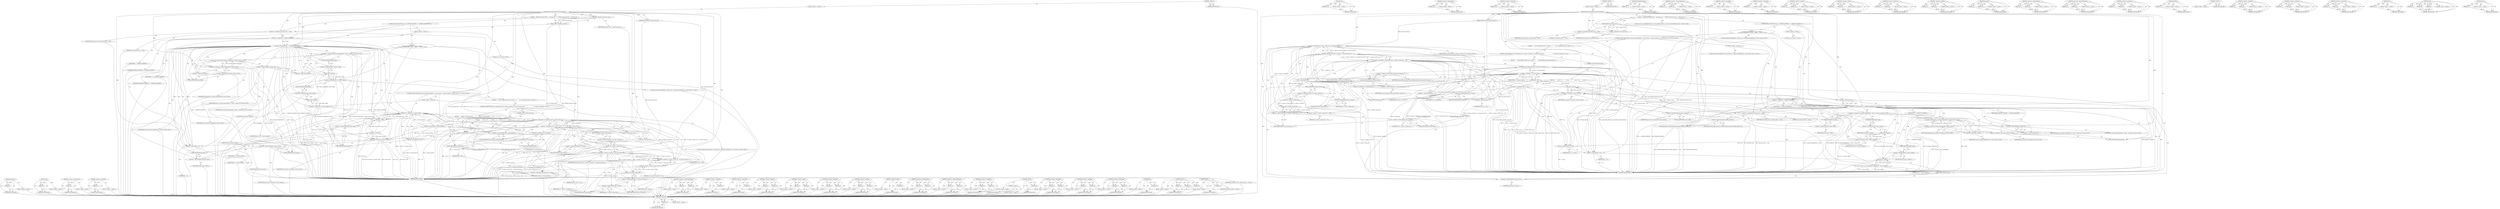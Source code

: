 digraph "begin" {
vulnerable_225 [label=<(METHOD,stream_id)>];
vulnerable_226 [label=<(PARAM,p1)>];
vulnerable_227 [label=<(BLOCK,&lt;empty&gt;,&lt;empty&gt;)>];
vulnerable_228 [label=<(METHOD_RETURN,ANY)>];
vulnerable_207 [label=<(METHOD,end)>];
vulnerable_208 [label=<(PARAM,p1)>];
vulnerable_209 [label=<(BLOCK,&lt;empty&gt;,&lt;empty&gt;)>];
vulnerable_210 [label=<(METHOD_RETURN,ANY)>];
vulnerable_161 [label=<(METHOD,&lt;operator&gt;.preIncrement)>];
vulnerable_162 [label=<(PARAM,p1)>];
vulnerable_163 [label=<(BLOCK,&lt;empty&gt;,&lt;empty&gt;)>];
vulnerable_164 [label=<(METHOD_RETURN,ANY)>];
vulnerable_184 [label=<(METHOD,&lt;operator&gt;.addressOf)>];
vulnerable_185 [label=<(PARAM,p1)>];
vulnerable_186 [label=<(BLOCK,&lt;empty&gt;,&lt;empty&gt;)>];
vulnerable_187 [label=<(METHOD_RETURN,ANY)>];
vulnerable_6 [label=<(METHOD,&lt;global&gt;)<SUB>1</SUB>>];
vulnerable_7 [label=<(BLOCK,&lt;empty&gt;,&lt;empty&gt;)<SUB>1</SUB>>];
vulnerable_8 [label=<(METHOD,RemovePendingWritesForStreamsAfter)<SUB>1</SUB>>];
vulnerable_9 [label=<(PARAM,SpdyStreamId last_good_stream_id)<SUB>2</SUB>>];
vulnerable_10 [label=<(BLOCK,{
   CHECK(!removing_writes_);
   removing_writ...,{
   CHECK(!removing_writes_);
   removing_writ...)<SUB>2</SUB>>];
vulnerable_11 [label=<(CHECK,CHECK(!removing_writes_))<SUB>3</SUB>>];
vulnerable_12 [label=<(&lt;operator&gt;.logicalNot,!removing_writes_)<SUB>3</SUB>>];
vulnerable_13 [label=<(IDENTIFIER,removing_writes_,!removing_writes_)<SUB>3</SUB>>];
vulnerable_14 [label=<(&lt;operator&gt;.assignment,removing_writes_ = true)<SUB>4</SUB>>];
vulnerable_15 [label=<(IDENTIFIER,removing_writes_,removing_writes_ = true)<SUB>4</SUB>>];
vulnerable_16 [label=<(LITERAL,true,removing_writes_ = true)<SUB>4</SUB>>];
vulnerable_17 [label=<(CONTROL_STRUCTURE,FOR,for (int i = MINIMUM_PRIORITY;i &lt;= MAXIMUM_PRIORITY;++i))<SUB>5</SUB>>];
vulnerable_18 [label=<(BLOCK,&lt;empty&gt;,&lt;empty&gt;)<SUB>5</SUB>>];
vulnerable_19 [label="<(LOCAL,int i: int)<SUB>5</SUB>>"];
vulnerable_20 [label=<(&lt;operator&gt;.assignment,i = MINIMUM_PRIORITY)<SUB>5</SUB>>];
vulnerable_21 [label=<(IDENTIFIER,i,i = MINIMUM_PRIORITY)<SUB>5</SUB>>];
vulnerable_22 [label=<(IDENTIFIER,MINIMUM_PRIORITY,i = MINIMUM_PRIORITY)<SUB>5</SUB>>];
vulnerable_23 [label=<(&lt;operator&gt;.lessEqualsThan,i &lt;= MAXIMUM_PRIORITY)<SUB>5</SUB>>];
vulnerable_24 [label=<(IDENTIFIER,i,i &lt;= MAXIMUM_PRIORITY)<SUB>5</SUB>>];
vulnerable_25 [label=<(IDENTIFIER,MAXIMUM_PRIORITY,i &lt;= MAXIMUM_PRIORITY)<SUB>5</SUB>>];
vulnerable_26 [label=<(&lt;operator&gt;.preIncrement,++i)<SUB>5</SUB>>];
vulnerable_27 [label=<(IDENTIFIER,i,++i)<SUB>5</SUB>>];
vulnerable_28 [label="<(BLOCK,{
     std::deque&lt;PendingWrite&gt;* queue = &amp;queue...,{
     std::deque&lt;PendingWrite&gt;* queue = &amp;queue...)<SUB>5</SUB>>"];
vulnerable_29 [label="<(&lt;operator&gt;.assignment,std::deque&lt;PendingWrite&gt;* queue = &amp;queue_[i])<SUB>6</SUB>>"];
vulnerable_30 [label="<(&lt;operator&gt;.greaterThan,std::deque&lt;PendingWrite&gt;* queue)<SUB>6</SUB>>"];
vulnerable_31 [label="<(&lt;operator&gt;.lessThan,std::deque&lt;PendingWrite)<SUB>6</SUB>>"];
vulnerable_32 [label="<(&lt;operator&gt;.fieldAccess,std::deque)<SUB>6</SUB>>"];
vulnerable_33 [label="<(IDENTIFIER,std,std::deque&lt;PendingWrite)<SUB>6</SUB>>"];
vulnerable_34 [label=<(FIELD_IDENTIFIER,deque,deque)<SUB>6</SUB>>];
vulnerable_35 [label="<(IDENTIFIER,PendingWrite,std::deque&lt;PendingWrite)<SUB>6</SUB>>"];
vulnerable_36 [label=<(&lt;operator&gt;.indirection,* queue)<SUB>6</SUB>>];
vulnerable_37 [label="<(IDENTIFIER,queue,std::deque&lt;PendingWrite&gt;* queue)<SUB>6</SUB>>"];
vulnerable_38 [label=<(&lt;operator&gt;.addressOf,&amp;queue_[i])<SUB>6</SUB>>];
vulnerable_39 [label=<(&lt;operator&gt;.indirectIndexAccess,queue_[i])<SUB>6</SUB>>];
vulnerable_40 [label="<(IDENTIFIER,queue_,std::deque&lt;PendingWrite&gt;* queue = &amp;queue_[i])<SUB>6</SUB>>"];
vulnerable_41 [label="<(IDENTIFIER,i,std::deque&lt;PendingWrite&gt;* queue = &amp;queue_[i])<SUB>6</SUB>>"];
vulnerable_42 [label="<(LOCAL,std.deque&lt;PendingWrite&gt;.iterator out_it: std.deque&lt;PendingWrite&gt;.iterator)<SUB>7</SUB>>"];
vulnerable_43 [label=<(&lt;operator&gt;.assignment,out_it = queue-&gt;begin())<SUB>7</SUB>>];
vulnerable_44 [label=<(IDENTIFIER,out_it,out_it = queue-&gt;begin())<SUB>7</SUB>>];
vulnerable_45 [label=<(begin,queue-&gt;begin())<SUB>7</SUB>>];
vulnerable_46 [label=<(&lt;operator&gt;.indirectFieldAccess,queue-&gt;begin)<SUB>7</SUB>>];
vulnerable_47 [label=<(IDENTIFIER,queue,queue-&gt;begin())<SUB>7</SUB>>];
vulnerable_48 [label=<(FIELD_IDENTIFIER,begin,begin)<SUB>7</SUB>>];
vulnerable_49 [label="<(CONTROL_STRUCTURE,FOR,for (std::deque&lt;PendingWrite&gt;::const_iterator it = queue-&gt;begin();it != queue-&gt;end();++it))<SUB>8</SUB>>"];
vulnerable_50 [label=<(BLOCK,&lt;empty&gt;,&lt;empty&gt;)<SUB>8</SUB>>];
vulnerable_51 [label="<(LOCAL,std.deque&lt;PendingWrite&gt;.const_iterator it: std.deque&lt;PendingWrite&gt;.const_iterator)<SUB>8</SUB>>"];
vulnerable_52 [label=<(&lt;operator&gt;.assignment,it = queue-&gt;begin())<SUB>8</SUB>>];
vulnerable_53 [label=<(IDENTIFIER,it,it = queue-&gt;begin())<SUB>8</SUB>>];
vulnerable_54 [label=<(begin,queue-&gt;begin())<SUB>8</SUB>>];
vulnerable_55 [label=<(&lt;operator&gt;.indirectFieldAccess,queue-&gt;begin)<SUB>8</SUB>>];
vulnerable_56 [label=<(IDENTIFIER,queue,queue-&gt;begin())<SUB>8</SUB>>];
vulnerable_57 [label=<(FIELD_IDENTIFIER,begin,begin)<SUB>8</SUB>>];
vulnerable_58 [label=<(&lt;operator&gt;.notEquals,it != queue-&gt;end())<SUB>9</SUB>>];
vulnerable_59 [label=<(IDENTIFIER,it,it != queue-&gt;end())<SUB>9</SUB>>];
vulnerable_60 [label=<(end,queue-&gt;end())<SUB>9</SUB>>];
vulnerable_61 [label=<(&lt;operator&gt;.indirectFieldAccess,queue-&gt;end)<SUB>9</SUB>>];
vulnerable_62 [label=<(IDENTIFIER,queue,queue-&gt;end())<SUB>9</SUB>>];
vulnerable_63 [label=<(FIELD_IDENTIFIER,end,end)<SUB>9</SUB>>];
vulnerable_64 [label=<(&lt;operator&gt;.preIncrement,++it)<SUB>9</SUB>>];
vulnerable_65 [label=<(IDENTIFIER,it,++it)<SUB>9</SUB>>];
vulnerable_66 [label=<(BLOCK,{
       if (it-&gt;stream.get() &amp;&amp; (it-&gt;stream-&gt;s...,{
       if (it-&gt;stream.get() &amp;&amp; (it-&gt;stream-&gt;s...)<SUB>9</SUB>>];
vulnerable_67 [label=<(CONTROL_STRUCTURE,IF,if (it-&gt;stream.get() &amp;&amp; (it-&gt;stream-&gt;stream_id() &gt; last_good_stream_id ||
                                it-&gt;stream-&gt;stream_id() == 0)))<SUB>10</SUB>>];
vulnerable_68 [label=<(&lt;operator&gt;.logicalAnd,it-&gt;stream.get() &amp;&amp; (it-&gt;stream-&gt;stream_id() &gt; ...)<SUB>10</SUB>>];
vulnerable_69 [label=<(get,it-&gt;stream.get())<SUB>10</SUB>>];
vulnerable_70 [label=<(&lt;operator&gt;.fieldAccess,it-&gt;stream.get)<SUB>10</SUB>>];
vulnerable_71 [label=<(&lt;operator&gt;.indirectFieldAccess,it-&gt;stream)<SUB>10</SUB>>];
vulnerable_72 [label=<(IDENTIFIER,it,it-&gt;stream.get())<SUB>10</SUB>>];
vulnerable_73 [label=<(FIELD_IDENTIFIER,stream,stream)<SUB>10</SUB>>];
vulnerable_74 [label=<(FIELD_IDENTIFIER,get,get)<SUB>10</SUB>>];
vulnerable_75 [label=<(&lt;operator&gt;.logicalOr,it-&gt;stream-&gt;stream_id() &gt; last_good_stream_id |...)<SUB>10</SUB>>];
vulnerable_76 [label=<(&lt;operator&gt;.greaterThan,it-&gt;stream-&gt;stream_id() &gt; last_good_stream_id)<SUB>10</SUB>>];
vulnerable_77 [label=<(stream_id,it-&gt;stream-&gt;stream_id())<SUB>10</SUB>>];
vulnerable_78 [label=<(&lt;operator&gt;.indirectFieldAccess,it-&gt;stream-&gt;stream_id)<SUB>10</SUB>>];
vulnerable_79 [label=<(&lt;operator&gt;.indirectFieldAccess,it-&gt;stream)<SUB>10</SUB>>];
vulnerable_80 [label=<(IDENTIFIER,it,it-&gt;stream-&gt;stream_id())<SUB>10</SUB>>];
vulnerable_81 [label=<(FIELD_IDENTIFIER,stream,stream)<SUB>10</SUB>>];
vulnerable_82 [label=<(FIELD_IDENTIFIER,stream_id,stream_id)<SUB>10</SUB>>];
vulnerable_83 [label=<(IDENTIFIER,last_good_stream_id,it-&gt;stream-&gt;stream_id() &gt; last_good_stream_id)<SUB>10</SUB>>];
vulnerable_84 [label=<(&lt;operator&gt;.equals,it-&gt;stream-&gt;stream_id() == 0)<SUB>11</SUB>>];
vulnerable_85 [label=<(stream_id,it-&gt;stream-&gt;stream_id())<SUB>11</SUB>>];
vulnerable_86 [label=<(&lt;operator&gt;.indirectFieldAccess,it-&gt;stream-&gt;stream_id)<SUB>11</SUB>>];
vulnerable_87 [label=<(&lt;operator&gt;.indirectFieldAccess,it-&gt;stream)<SUB>11</SUB>>];
vulnerable_88 [label=<(IDENTIFIER,it,it-&gt;stream-&gt;stream_id())<SUB>11</SUB>>];
vulnerable_89 [label=<(FIELD_IDENTIFIER,stream,stream)<SUB>11</SUB>>];
vulnerable_90 [label=<(FIELD_IDENTIFIER,stream_id,stream_id)<SUB>11</SUB>>];
vulnerable_91 [label=<(LITERAL,0,it-&gt;stream-&gt;stream_id() == 0)<SUB>11</SUB>>];
vulnerable_92 [label=<(BLOCK,{
        delete it-&gt;frame_producer;
       },{
        delete it-&gt;frame_producer;
       })<SUB>11</SUB>>];
vulnerable_93 [label=<(&lt;operator&gt;.delete,delete it-&gt;frame_producer)<SUB>12</SUB>>];
vulnerable_94 [label=<(&lt;operator&gt;.indirectFieldAccess,it-&gt;frame_producer)<SUB>12</SUB>>];
vulnerable_95 [label=<(IDENTIFIER,it,delete it-&gt;frame_producer)<SUB>12</SUB>>];
vulnerable_96 [label=<(FIELD_IDENTIFIER,frame_producer,frame_producer)<SUB>12</SUB>>];
vulnerable_97 [label=<(CONTROL_STRUCTURE,ELSE,else)<SUB>13</SUB>>];
vulnerable_98 [label=<(BLOCK,{
         *out_it = *it;
         ++out_it;
  ...,{
         *out_it = *it;
         ++out_it;
  ...)<SUB>13</SUB>>];
vulnerable_99 [label=<(&lt;operator&gt;.assignment,*out_it = *it)<SUB>14</SUB>>];
vulnerable_100 [label=<(&lt;operator&gt;.indirection,*out_it)<SUB>14</SUB>>];
vulnerable_101 [label=<(IDENTIFIER,out_it,*out_it = *it)<SUB>14</SUB>>];
vulnerable_102 [label=<(&lt;operator&gt;.indirection,*it)<SUB>14</SUB>>];
vulnerable_103 [label=<(IDENTIFIER,it,*out_it = *it)<SUB>14</SUB>>];
vulnerable_104 [label=<(&lt;operator&gt;.preIncrement,++out_it)<SUB>15</SUB>>];
vulnerable_105 [label=<(IDENTIFIER,out_it,++out_it)<SUB>15</SUB>>];
vulnerable_106 [label=<(erase,queue-&gt;erase(out_it, queue-&gt;end()))<SUB>18</SUB>>];
vulnerable_107 [label=<(&lt;operator&gt;.indirectFieldAccess,queue-&gt;erase)<SUB>18</SUB>>];
vulnerable_108 [label=<(IDENTIFIER,queue,queue-&gt;erase(out_it, queue-&gt;end()))<SUB>18</SUB>>];
vulnerable_109 [label=<(FIELD_IDENTIFIER,erase,erase)<SUB>18</SUB>>];
vulnerable_110 [label=<(IDENTIFIER,out_it,queue-&gt;erase(out_it, queue-&gt;end()))<SUB>18</SUB>>];
vulnerable_111 [label=<(end,queue-&gt;end())<SUB>18</SUB>>];
vulnerable_112 [label=<(&lt;operator&gt;.indirectFieldAccess,queue-&gt;end)<SUB>18</SUB>>];
vulnerable_113 [label=<(IDENTIFIER,queue,queue-&gt;end())<SUB>18</SUB>>];
vulnerable_114 [label=<(FIELD_IDENTIFIER,end,end)<SUB>18</SUB>>];
vulnerable_115 [label=<(&lt;operator&gt;.assignment,removing_writes_ = false)<SUB>20</SUB>>];
vulnerable_116 [label=<(IDENTIFIER,removing_writes_,removing_writes_ = false)<SUB>20</SUB>>];
vulnerable_117 [label=<(LITERAL,false,removing_writes_ = false)<SUB>20</SUB>>];
vulnerable_118 [label=<(METHOD_RETURN,void)<SUB>1</SUB>>];
vulnerable_120 [label=<(METHOD_RETURN,ANY)<SUB>1</SUB>>];
vulnerable_188 [label=<(METHOD,&lt;operator&gt;.indirectIndexAccess)>];
vulnerable_189 [label=<(PARAM,p1)>];
vulnerable_190 [label=<(PARAM,p2)>];
vulnerable_191 [label=<(BLOCK,&lt;empty&gt;,&lt;empty&gt;)>];
vulnerable_192 [label=<(METHOD_RETURN,ANY)>];
vulnerable_147 [label=<(METHOD,&lt;operator&gt;.logicalNot)>];
vulnerable_148 [label=<(PARAM,p1)>];
vulnerable_149 [label=<(BLOCK,&lt;empty&gt;,&lt;empty&gt;)>];
vulnerable_150 [label=<(METHOD_RETURN,ANY)>];
vulnerable_180 [label=<(METHOD,&lt;operator&gt;.indirection)>];
vulnerable_181 [label=<(PARAM,p1)>];
vulnerable_182 [label=<(BLOCK,&lt;empty&gt;,&lt;empty&gt;)>];
vulnerable_183 [label=<(METHOD_RETURN,ANY)>];
vulnerable_220 [label=<(METHOD,&lt;operator&gt;.logicalOr)>];
vulnerable_221 [label=<(PARAM,p1)>];
vulnerable_222 [label=<(PARAM,p2)>];
vulnerable_223 [label=<(BLOCK,&lt;empty&gt;,&lt;empty&gt;)>];
vulnerable_224 [label=<(METHOD_RETURN,ANY)>];
vulnerable_229 [label=<(METHOD,&lt;operator&gt;.equals)>];
vulnerable_230 [label=<(PARAM,p1)>];
vulnerable_231 [label=<(PARAM,p2)>];
vulnerable_232 [label=<(BLOCK,&lt;empty&gt;,&lt;empty&gt;)>];
vulnerable_233 [label=<(METHOD_RETURN,ANY)>];
vulnerable_175 [label=<(METHOD,&lt;operator&gt;.fieldAccess)>];
vulnerable_176 [label=<(PARAM,p1)>];
vulnerable_177 [label=<(PARAM,p2)>];
vulnerable_178 [label=<(BLOCK,&lt;empty&gt;,&lt;empty&gt;)>];
vulnerable_179 [label=<(METHOD_RETURN,ANY)>];
vulnerable_170 [label=<(METHOD,&lt;operator&gt;.lessThan)>];
vulnerable_171 [label=<(PARAM,p1)>];
vulnerable_172 [label=<(PARAM,p2)>];
vulnerable_173 [label=<(BLOCK,&lt;empty&gt;,&lt;empty&gt;)>];
vulnerable_174 [label=<(METHOD_RETURN,ANY)>];
vulnerable_234 [label=<(METHOD,&lt;operator&gt;.delete)>];
vulnerable_235 [label=<(PARAM,p1)>];
vulnerable_236 [label=<(BLOCK,&lt;empty&gt;,&lt;empty&gt;)>];
vulnerable_237 [label=<(METHOD_RETURN,ANY)>];
vulnerable_156 [label=<(METHOD,&lt;operator&gt;.lessEqualsThan)>];
vulnerable_157 [label=<(PARAM,p1)>];
vulnerable_158 [label=<(PARAM,p2)>];
vulnerable_159 [label=<(BLOCK,&lt;empty&gt;,&lt;empty&gt;)>];
vulnerable_160 [label=<(METHOD_RETURN,ANY)>];
vulnerable_197 [label=<(METHOD,&lt;operator&gt;.indirectFieldAccess)>];
vulnerable_198 [label=<(PARAM,p1)>];
vulnerable_199 [label=<(PARAM,p2)>];
vulnerable_200 [label=<(BLOCK,&lt;empty&gt;,&lt;empty&gt;)>];
vulnerable_201 [label=<(METHOD_RETURN,ANY)>];
vulnerable_151 [label=<(METHOD,&lt;operator&gt;.assignment)>];
vulnerable_152 [label=<(PARAM,p1)>];
vulnerable_153 [label=<(PARAM,p2)>];
vulnerable_154 [label=<(BLOCK,&lt;empty&gt;,&lt;empty&gt;)>];
vulnerable_155 [label=<(METHOD_RETURN,ANY)>];
vulnerable_143 [label=<(METHOD,CHECK)>];
vulnerable_144 [label=<(PARAM,p1)>];
vulnerable_145 [label=<(BLOCK,&lt;empty&gt;,&lt;empty&gt;)>];
vulnerable_146 [label=<(METHOD_RETURN,ANY)>];
vulnerable_137 [label=<(METHOD,&lt;global&gt;)<SUB>1</SUB>>];
vulnerable_138 [label=<(BLOCK,&lt;empty&gt;,&lt;empty&gt;)>];
vulnerable_139 [label=<(METHOD_RETURN,ANY)>];
vulnerable_211 [label=<(METHOD,&lt;operator&gt;.logicalAnd)>];
vulnerable_212 [label=<(PARAM,p1)>];
vulnerable_213 [label=<(PARAM,p2)>];
vulnerable_214 [label=<(BLOCK,&lt;empty&gt;,&lt;empty&gt;)>];
vulnerable_215 [label=<(METHOD_RETURN,ANY)>];
vulnerable_202 [label=<(METHOD,&lt;operator&gt;.notEquals)>];
vulnerable_203 [label=<(PARAM,p1)>];
vulnerable_204 [label=<(PARAM,p2)>];
vulnerable_205 [label=<(BLOCK,&lt;empty&gt;,&lt;empty&gt;)>];
vulnerable_206 [label=<(METHOD_RETURN,ANY)>];
vulnerable_165 [label=<(METHOD,&lt;operator&gt;.greaterThan)>];
vulnerable_166 [label=<(PARAM,p1)>];
vulnerable_167 [label=<(PARAM,p2)>];
vulnerable_168 [label=<(BLOCK,&lt;empty&gt;,&lt;empty&gt;)>];
vulnerable_169 [label=<(METHOD_RETURN,ANY)>];
vulnerable_216 [label=<(METHOD,get)>];
vulnerable_217 [label=<(PARAM,p1)>];
vulnerable_218 [label=<(BLOCK,&lt;empty&gt;,&lt;empty&gt;)>];
vulnerable_219 [label=<(METHOD_RETURN,ANY)>];
vulnerable_238 [label=<(METHOD,erase)>];
vulnerable_239 [label=<(PARAM,p1)>];
vulnerable_240 [label=<(PARAM,p2)>];
vulnerable_241 [label=<(PARAM,p3)>];
vulnerable_242 [label=<(BLOCK,&lt;empty&gt;,&lt;empty&gt;)>];
vulnerable_243 [label=<(METHOD_RETURN,ANY)>];
vulnerable_193 [label=<(METHOD,begin)>];
vulnerable_194 [label=<(PARAM,p1)>];
vulnerable_195 [label=<(BLOCK,&lt;empty&gt;,&lt;empty&gt;)>];
vulnerable_196 [label=<(METHOD_RETURN,ANY)>];
fixed_234 [label=<(METHOD,stream_id)>];
fixed_235 [label=<(PARAM,p1)>];
fixed_236 [label=<(BLOCK,&lt;empty&gt;,&lt;empty&gt;)>];
fixed_237 [label=<(METHOD_RETURN,ANY)>];
fixed_216 [label=<(METHOD,end)>];
fixed_217 [label=<(PARAM,p1)>];
fixed_218 [label=<(BLOCK,&lt;empty&gt;,&lt;empty&gt;)>];
fixed_219 [label=<(METHOD_RETURN,ANY)>];
fixed_170 [label=<(METHOD,&lt;operator&gt;.preIncrement)>];
fixed_171 [label=<(PARAM,p1)>];
fixed_172 [label=<(BLOCK,&lt;empty&gt;,&lt;empty&gt;)>];
fixed_173 [label=<(METHOD_RETURN,ANY)>];
fixed_193 [label=<(METHOD,&lt;operator&gt;.addressOf)>];
fixed_194 [label=<(PARAM,p1)>];
fixed_195 [label=<(BLOCK,&lt;empty&gt;,&lt;empty&gt;)>];
fixed_196 [label=<(METHOD_RETURN,ANY)>];
fixed_6 [label=<(METHOD,&lt;global&gt;)<SUB>1</SUB>>];
fixed_7 [label=<(BLOCK,&lt;empty&gt;,&lt;empty&gt;)<SUB>1</SUB>>];
fixed_8 [label=<(METHOD,RemovePendingWritesForStreamsAfter)<SUB>1</SUB>>];
fixed_9 [label=<(PARAM,SpdyStreamId last_good_stream_id)<SUB>2</SUB>>];
fixed_10 [label=<(BLOCK,{
   CHECK(!removing_writes_);
   removing_writ...,{
   CHECK(!removing_writes_);
   removing_writ...)<SUB>2</SUB>>];
fixed_11 [label=<(CHECK,CHECK(!removing_writes_))<SUB>3</SUB>>];
fixed_12 [label=<(&lt;operator&gt;.logicalNot,!removing_writes_)<SUB>3</SUB>>];
fixed_13 [label=<(IDENTIFIER,removing_writes_,!removing_writes_)<SUB>3</SUB>>];
fixed_14 [label=<(&lt;operator&gt;.assignment,removing_writes_ = true)<SUB>4</SUB>>];
fixed_15 [label=<(IDENTIFIER,removing_writes_,removing_writes_ = true)<SUB>4</SUB>>];
fixed_16 [label=<(LITERAL,true,removing_writes_ = true)<SUB>4</SUB>>];
fixed_17 [label="<(LOCAL,std.vector&lt;SpdyBufferProducer*&gt; erased_buffer_producers: std.vector&lt;SpdyBufferProducer*&gt;)<SUB>5</SUB>>"];
fixed_18 [label=<(CONTROL_STRUCTURE,FOR,for (int i = MINIMUM_PRIORITY;i &lt;= MAXIMUM_PRIORITY;++i))<SUB>7</SUB>>];
fixed_19 [label=<(BLOCK,&lt;empty&gt;,&lt;empty&gt;)<SUB>7</SUB>>];
fixed_20 [label="<(LOCAL,int i: int)<SUB>7</SUB>>"];
fixed_21 [label=<(&lt;operator&gt;.assignment,i = MINIMUM_PRIORITY)<SUB>7</SUB>>];
fixed_22 [label=<(IDENTIFIER,i,i = MINIMUM_PRIORITY)<SUB>7</SUB>>];
fixed_23 [label=<(IDENTIFIER,MINIMUM_PRIORITY,i = MINIMUM_PRIORITY)<SUB>7</SUB>>];
fixed_24 [label=<(&lt;operator&gt;.lessEqualsThan,i &lt;= MAXIMUM_PRIORITY)<SUB>7</SUB>>];
fixed_25 [label=<(IDENTIFIER,i,i &lt;= MAXIMUM_PRIORITY)<SUB>7</SUB>>];
fixed_26 [label=<(IDENTIFIER,MAXIMUM_PRIORITY,i &lt;= MAXIMUM_PRIORITY)<SUB>7</SUB>>];
fixed_27 [label=<(&lt;operator&gt;.preIncrement,++i)<SUB>7</SUB>>];
fixed_28 [label=<(IDENTIFIER,i,++i)<SUB>7</SUB>>];
fixed_29 [label="<(BLOCK,{
     std::deque&lt;PendingWrite&gt;* queue = &amp;queue...,{
     std::deque&lt;PendingWrite&gt;* queue = &amp;queue...)<SUB>7</SUB>>"];
fixed_30 [label="<(&lt;operator&gt;.assignment,std::deque&lt;PendingWrite&gt;* queue = &amp;queue_[i])<SUB>8</SUB>>"];
fixed_31 [label="<(&lt;operator&gt;.greaterThan,std::deque&lt;PendingWrite&gt;* queue)<SUB>8</SUB>>"];
fixed_32 [label="<(&lt;operator&gt;.lessThan,std::deque&lt;PendingWrite)<SUB>8</SUB>>"];
fixed_33 [label="<(&lt;operator&gt;.fieldAccess,std::deque)<SUB>8</SUB>>"];
fixed_34 [label="<(IDENTIFIER,std,std::deque&lt;PendingWrite)<SUB>8</SUB>>"];
fixed_35 [label=<(FIELD_IDENTIFIER,deque,deque)<SUB>8</SUB>>];
fixed_36 [label="<(IDENTIFIER,PendingWrite,std::deque&lt;PendingWrite)<SUB>8</SUB>>"];
fixed_37 [label=<(&lt;operator&gt;.indirection,* queue)<SUB>8</SUB>>];
fixed_38 [label="<(IDENTIFIER,queue,std::deque&lt;PendingWrite&gt;* queue)<SUB>8</SUB>>"];
fixed_39 [label=<(&lt;operator&gt;.addressOf,&amp;queue_[i])<SUB>8</SUB>>];
fixed_40 [label=<(&lt;operator&gt;.indirectIndexAccess,queue_[i])<SUB>8</SUB>>];
fixed_41 [label="<(IDENTIFIER,queue_,std::deque&lt;PendingWrite&gt;* queue = &amp;queue_[i])<SUB>8</SUB>>"];
fixed_42 [label="<(IDENTIFIER,i,std::deque&lt;PendingWrite&gt;* queue = &amp;queue_[i])<SUB>8</SUB>>"];
fixed_43 [label="<(LOCAL,std.deque&lt;PendingWrite&gt;.iterator out_it: std.deque&lt;PendingWrite&gt;.iterator)<SUB>9</SUB>>"];
fixed_44 [label=<(&lt;operator&gt;.assignment,out_it = queue-&gt;begin())<SUB>9</SUB>>];
fixed_45 [label=<(IDENTIFIER,out_it,out_it = queue-&gt;begin())<SUB>9</SUB>>];
fixed_46 [label=<(begin,queue-&gt;begin())<SUB>9</SUB>>];
fixed_47 [label=<(&lt;operator&gt;.indirectFieldAccess,queue-&gt;begin)<SUB>9</SUB>>];
fixed_48 [label=<(IDENTIFIER,queue,queue-&gt;begin())<SUB>9</SUB>>];
fixed_49 [label=<(FIELD_IDENTIFIER,begin,begin)<SUB>9</SUB>>];
fixed_50 [label="<(CONTROL_STRUCTURE,FOR,for (std::deque&lt;PendingWrite&gt;::const_iterator it = queue-&gt;begin();it != queue-&gt;end();++it))<SUB>10</SUB>>"];
fixed_51 [label=<(BLOCK,&lt;empty&gt;,&lt;empty&gt;)<SUB>10</SUB>>];
fixed_52 [label="<(LOCAL,std.deque&lt;PendingWrite&gt;.const_iterator it: std.deque&lt;PendingWrite&gt;.const_iterator)<SUB>10</SUB>>"];
fixed_53 [label=<(&lt;operator&gt;.assignment,it = queue-&gt;begin())<SUB>10</SUB>>];
fixed_54 [label=<(IDENTIFIER,it,it = queue-&gt;begin())<SUB>10</SUB>>];
fixed_55 [label=<(begin,queue-&gt;begin())<SUB>10</SUB>>];
fixed_56 [label=<(&lt;operator&gt;.indirectFieldAccess,queue-&gt;begin)<SUB>10</SUB>>];
fixed_57 [label=<(IDENTIFIER,queue,queue-&gt;begin())<SUB>10</SUB>>];
fixed_58 [label=<(FIELD_IDENTIFIER,begin,begin)<SUB>10</SUB>>];
fixed_59 [label=<(&lt;operator&gt;.notEquals,it != queue-&gt;end())<SUB>11</SUB>>];
fixed_60 [label=<(IDENTIFIER,it,it != queue-&gt;end())<SUB>11</SUB>>];
fixed_61 [label=<(end,queue-&gt;end())<SUB>11</SUB>>];
fixed_62 [label=<(&lt;operator&gt;.indirectFieldAccess,queue-&gt;end)<SUB>11</SUB>>];
fixed_63 [label=<(IDENTIFIER,queue,queue-&gt;end())<SUB>11</SUB>>];
fixed_64 [label=<(FIELD_IDENTIFIER,end,end)<SUB>11</SUB>>];
fixed_65 [label=<(&lt;operator&gt;.preIncrement,++it)<SUB>11</SUB>>];
fixed_66 [label=<(IDENTIFIER,it,++it)<SUB>11</SUB>>];
fixed_67 [label=<(BLOCK,{
       if (it-&gt;stream.get() &amp;&amp; (it-&gt;stream-&gt;s...,{
       if (it-&gt;stream.get() &amp;&amp; (it-&gt;stream-&gt;s...)<SUB>11</SUB>>];
fixed_68 [label=<(CONTROL_STRUCTURE,IF,if (it-&gt;stream.get() &amp;&amp; (it-&gt;stream-&gt;stream_id() &gt; last_good_stream_id ||
                                it-&gt;stream-&gt;stream_id() == 0)))<SUB>12</SUB>>];
fixed_69 [label=<(&lt;operator&gt;.logicalAnd,it-&gt;stream.get() &amp;&amp; (it-&gt;stream-&gt;stream_id() &gt; ...)<SUB>12</SUB>>];
fixed_70 [label=<(get,it-&gt;stream.get())<SUB>12</SUB>>];
fixed_71 [label=<(&lt;operator&gt;.fieldAccess,it-&gt;stream.get)<SUB>12</SUB>>];
fixed_72 [label=<(&lt;operator&gt;.indirectFieldAccess,it-&gt;stream)<SUB>12</SUB>>];
fixed_73 [label=<(IDENTIFIER,it,it-&gt;stream.get())<SUB>12</SUB>>];
fixed_74 [label=<(FIELD_IDENTIFIER,stream,stream)<SUB>12</SUB>>];
fixed_75 [label=<(FIELD_IDENTIFIER,get,get)<SUB>12</SUB>>];
fixed_76 [label=<(&lt;operator&gt;.logicalOr,it-&gt;stream-&gt;stream_id() &gt; last_good_stream_id |...)<SUB>12</SUB>>];
fixed_77 [label=<(&lt;operator&gt;.greaterThan,it-&gt;stream-&gt;stream_id() &gt; last_good_stream_id)<SUB>12</SUB>>];
fixed_78 [label=<(stream_id,it-&gt;stream-&gt;stream_id())<SUB>12</SUB>>];
fixed_79 [label=<(&lt;operator&gt;.indirectFieldAccess,it-&gt;stream-&gt;stream_id)<SUB>12</SUB>>];
fixed_80 [label=<(&lt;operator&gt;.indirectFieldAccess,it-&gt;stream)<SUB>12</SUB>>];
fixed_81 [label=<(IDENTIFIER,it,it-&gt;stream-&gt;stream_id())<SUB>12</SUB>>];
fixed_82 [label=<(FIELD_IDENTIFIER,stream,stream)<SUB>12</SUB>>];
fixed_83 [label=<(FIELD_IDENTIFIER,stream_id,stream_id)<SUB>12</SUB>>];
fixed_84 [label=<(IDENTIFIER,last_good_stream_id,it-&gt;stream-&gt;stream_id() &gt; last_good_stream_id)<SUB>12</SUB>>];
fixed_85 [label=<(&lt;operator&gt;.equals,it-&gt;stream-&gt;stream_id() == 0)<SUB>13</SUB>>];
fixed_86 [label=<(stream_id,it-&gt;stream-&gt;stream_id())<SUB>13</SUB>>];
fixed_87 [label=<(&lt;operator&gt;.indirectFieldAccess,it-&gt;stream-&gt;stream_id)<SUB>13</SUB>>];
fixed_88 [label=<(&lt;operator&gt;.indirectFieldAccess,it-&gt;stream)<SUB>13</SUB>>];
fixed_89 [label=<(IDENTIFIER,it,it-&gt;stream-&gt;stream_id())<SUB>13</SUB>>];
fixed_90 [label=<(FIELD_IDENTIFIER,stream,stream)<SUB>13</SUB>>];
fixed_91 [label=<(FIELD_IDENTIFIER,stream_id,stream_id)<SUB>13</SUB>>];
fixed_92 [label=<(LITERAL,0,it-&gt;stream-&gt;stream_id() == 0)<SUB>13</SUB>>];
fixed_93 [label=<(BLOCK,{
        erased_buffer_producers.push_back(it-...,{
        erased_buffer_producers.push_back(it-...)<SUB>13</SUB>>];
fixed_94 [label=<(push_back,erased_buffer_producers.push_back(it-&gt;frame_pro...)<SUB>14</SUB>>];
fixed_95 [label=<(&lt;operator&gt;.fieldAccess,erased_buffer_producers.push_back)<SUB>14</SUB>>];
fixed_96 [label=<(IDENTIFIER,erased_buffer_producers,erased_buffer_producers.push_back(it-&gt;frame_pro...)<SUB>14</SUB>>];
fixed_97 [label=<(FIELD_IDENTIFIER,push_back,push_back)<SUB>14</SUB>>];
fixed_98 [label=<(&lt;operator&gt;.indirectFieldAccess,it-&gt;frame_producer)<SUB>14</SUB>>];
fixed_99 [label=<(IDENTIFIER,it,erased_buffer_producers.push_back(it-&gt;frame_pro...)<SUB>14</SUB>>];
fixed_100 [label=<(FIELD_IDENTIFIER,frame_producer,frame_producer)<SUB>14</SUB>>];
fixed_101 [label=<(CONTROL_STRUCTURE,ELSE,else)<SUB>15</SUB>>];
fixed_102 [label=<(BLOCK,{
         *out_it = *it;
         ++out_it;
  ...,{
         *out_it = *it;
         ++out_it;
  ...)<SUB>15</SUB>>];
fixed_103 [label=<(&lt;operator&gt;.assignment,*out_it = *it)<SUB>16</SUB>>];
fixed_104 [label=<(&lt;operator&gt;.indirection,*out_it)<SUB>16</SUB>>];
fixed_105 [label=<(IDENTIFIER,out_it,*out_it = *it)<SUB>16</SUB>>];
fixed_106 [label=<(&lt;operator&gt;.indirection,*it)<SUB>16</SUB>>];
fixed_107 [label=<(IDENTIFIER,it,*out_it = *it)<SUB>16</SUB>>];
fixed_108 [label=<(&lt;operator&gt;.preIncrement,++out_it)<SUB>17</SUB>>];
fixed_109 [label=<(IDENTIFIER,out_it,++out_it)<SUB>17</SUB>>];
fixed_110 [label=<(erase,queue-&gt;erase(out_it, queue-&gt;end()))<SUB>20</SUB>>];
fixed_111 [label=<(&lt;operator&gt;.indirectFieldAccess,queue-&gt;erase)<SUB>20</SUB>>];
fixed_112 [label=<(IDENTIFIER,queue,queue-&gt;erase(out_it, queue-&gt;end()))<SUB>20</SUB>>];
fixed_113 [label=<(FIELD_IDENTIFIER,erase,erase)<SUB>20</SUB>>];
fixed_114 [label=<(IDENTIFIER,out_it,queue-&gt;erase(out_it, queue-&gt;end()))<SUB>20</SUB>>];
fixed_115 [label=<(end,queue-&gt;end())<SUB>20</SUB>>];
fixed_116 [label=<(&lt;operator&gt;.indirectFieldAccess,queue-&gt;end)<SUB>20</SUB>>];
fixed_117 [label=<(IDENTIFIER,queue,queue-&gt;end())<SUB>20</SUB>>];
fixed_118 [label=<(FIELD_IDENTIFIER,end,end)<SUB>20</SUB>>];
fixed_119 [label=<(&lt;operator&gt;.assignment,removing_writes_ = false)<SUB>22</SUB>>];
fixed_120 [label=<(IDENTIFIER,removing_writes_,removing_writes_ = false)<SUB>22</SUB>>];
fixed_121 [label=<(LITERAL,false,removing_writes_ = false)<SUB>22</SUB>>];
fixed_122 [label=<(STLDeleteElements,STLDeleteElements(&amp;erased_buffer_producers))<SUB>23</SUB>>];
fixed_123 [label=<(&lt;operator&gt;.addressOf,&amp;erased_buffer_producers)<SUB>23</SUB>>];
fixed_124 [label=<(IDENTIFIER,erased_buffer_producers,STLDeleteElements(&amp;erased_buffer_producers))<SUB>23</SUB>>];
fixed_125 [label=<(METHOD_RETURN,void)<SUB>1</SUB>>];
fixed_127 [label=<(METHOD_RETURN,ANY)<SUB>1</SUB>>];
fixed_254 [label=<(METHOD,STLDeleteElements)>];
fixed_255 [label=<(PARAM,p1)>];
fixed_256 [label=<(BLOCK,&lt;empty&gt;,&lt;empty&gt;)>];
fixed_257 [label=<(METHOD_RETURN,ANY)>];
fixed_197 [label=<(METHOD,&lt;operator&gt;.indirectIndexAccess)>];
fixed_198 [label=<(PARAM,p1)>];
fixed_199 [label=<(PARAM,p2)>];
fixed_200 [label=<(BLOCK,&lt;empty&gt;,&lt;empty&gt;)>];
fixed_201 [label=<(METHOD_RETURN,ANY)>];
fixed_156 [label=<(METHOD,&lt;operator&gt;.logicalNot)>];
fixed_157 [label=<(PARAM,p1)>];
fixed_158 [label=<(BLOCK,&lt;empty&gt;,&lt;empty&gt;)>];
fixed_159 [label=<(METHOD_RETURN,ANY)>];
fixed_189 [label=<(METHOD,&lt;operator&gt;.indirection)>];
fixed_190 [label=<(PARAM,p1)>];
fixed_191 [label=<(BLOCK,&lt;empty&gt;,&lt;empty&gt;)>];
fixed_192 [label=<(METHOD_RETURN,ANY)>];
fixed_229 [label=<(METHOD,&lt;operator&gt;.logicalOr)>];
fixed_230 [label=<(PARAM,p1)>];
fixed_231 [label=<(PARAM,p2)>];
fixed_232 [label=<(BLOCK,&lt;empty&gt;,&lt;empty&gt;)>];
fixed_233 [label=<(METHOD_RETURN,ANY)>];
fixed_238 [label=<(METHOD,&lt;operator&gt;.equals)>];
fixed_239 [label=<(PARAM,p1)>];
fixed_240 [label=<(PARAM,p2)>];
fixed_241 [label=<(BLOCK,&lt;empty&gt;,&lt;empty&gt;)>];
fixed_242 [label=<(METHOD_RETURN,ANY)>];
fixed_184 [label=<(METHOD,&lt;operator&gt;.fieldAccess)>];
fixed_185 [label=<(PARAM,p1)>];
fixed_186 [label=<(PARAM,p2)>];
fixed_187 [label=<(BLOCK,&lt;empty&gt;,&lt;empty&gt;)>];
fixed_188 [label=<(METHOD_RETURN,ANY)>];
fixed_179 [label=<(METHOD,&lt;operator&gt;.lessThan)>];
fixed_180 [label=<(PARAM,p1)>];
fixed_181 [label=<(PARAM,p2)>];
fixed_182 [label=<(BLOCK,&lt;empty&gt;,&lt;empty&gt;)>];
fixed_183 [label=<(METHOD_RETURN,ANY)>];
fixed_243 [label=<(METHOD,push_back)>];
fixed_244 [label=<(PARAM,p1)>];
fixed_245 [label=<(PARAM,p2)>];
fixed_246 [label=<(BLOCK,&lt;empty&gt;,&lt;empty&gt;)>];
fixed_247 [label=<(METHOD_RETURN,ANY)>];
fixed_165 [label=<(METHOD,&lt;operator&gt;.lessEqualsThan)>];
fixed_166 [label=<(PARAM,p1)>];
fixed_167 [label=<(PARAM,p2)>];
fixed_168 [label=<(BLOCK,&lt;empty&gt;,&lt;empty&gt;)>];
fixed_169 [label=<(METHOD_RETURN,ANY)>];
fixed_206 [label=<(METHOD,&lt;operator&gt;.indirectFieldAccess)>];
fixed_207 [label=<(PARAM,p1)>];
fixed_208 [label=<(PARAM,p2)>];
fixed_209 [label=<(BLOCK,&lt;empty&gt;,&lt;empty&gt;)>];
fixed_210 [label=<(METHOD_RETURN,ANY)>];
fixed_160 [label=<(METHOD,&lt;operator&gt;.assignment)>];
fixed_161 [label=<(PARAM,p1)>];
fixed_162 [label=<(PARAM,p2)>];
fixed_163 [label=<(BLOCK,&lt;empty&gt;,&lt;empty&gt;)>];
fixed_164 [label=<(METHOD_RETURN,ANY)>];
fixed_152 [label=<(METHOD,CHECK)>];
fixed_153 [label=<(PARAM,p1)>];
fixed_154 [label=<(BLOCK,&lt;empty&gt;,&lt;empty&gt;)>];
fixed_155 [label=<(METHOD_RETURN,ANY)>];
fixed_146 [label=<(METHOD,&lt;global&gt;)<SUB>1</SUB>>];
fixed_147 [label=<(BLOCK,&lt;empty&gt;,&lt;empty&gt;)>];
fixed_148 [label=<(METHOD_RETURN,ANY)>];
fixed_220 [label=<(METHOD,&lt;operator&gt;.logicalAnd)>];
fixed_221 [label=<(PARAM,p1)>];
fixed_222 [label=<(PARAM,p2)>];
fixed_223 [label=<(BLOCK,&lt;empty&gt;,&lt;empty&gt;)>];
fixed_224 [label=<(METHOD_RETURN,ANY)>];
fixed_211 [label=<(METHOD,&lt;operator&gt;.notEquals)>];
fixed_212 [label=<(PARAM,p1)>];
fixed_213 [label=<(PARAM,p2)>];
fixed_214 [label=<(BLOCK,&lt;empty&gt;,&lt;empty&gt;)>];
fixed_215 [label=<(METHOD_RETURN,ANY)>];
fixed_174 [label=<(METHOD,&lt;operator&gt;.greaterThan)>];
fixed_175 [label=<(PARAM,p1)>];
fixed_176 [label=<(PARAM,p2)>];
fixed_177 [label=<(BLOCK,&lt;empty&gt;,&lt;empty&gt;)>];
fixed_178 [label=<(METHOD_RETURN,ANY)>];
fixed_225 [label=<(METHOD,get)>];
fixed_226 [label=<(PARAM,p1)>];
fixed_227 [label=<(BLOCK,&lt;empty&gt;,&lt;empty&gt;)>];
fixed_228 [label=<(METHOD_RETURN,ANY)>];
fixed_248 [label=<(METHOD,erase)>];
fixed_249 [label=<(PARAM,p1)>];
fixed_250 [label=<(PARAM,p2)>];
fixed_251 [label=<(PARAM,p3)>];
fixed_252 [label=<(BLOCK,&lt;empty&gt;,&lt;empty&gt;)>];
fixed_253 [label=<(METHOD_RETURN,ANY)>];
fixed_202 [label=<(METHOD,begin)>];
fixed_203 [label=<(PARAM,p1)>];
fixed_204 [label=<(BLOCK,&lt;empty&gt;,&lt;empty&gt;)>];
fixed_205 [label=<(METHOD_RETURN,ANY)>];
vulnerable_225 -> vulnerable_226  [key=0, label="AST: "];
vulnerable_225 -> vulnerable_226  [key=1, label="DDG: "];
vulnerable_225 -> vulnerable_227  [key=0, label="AST: "];
vulnerable_225 -> vulnerable_228  [key=0, label="AST: "];
vulnerable_225 -> vulnerable_228  [key=1, label="CFG: "];
vulnerable_226 -> vulnerable_228  [key=0, label="DDG: p1"];
vulnerable_227 -> fixed_234  [key=0];
vulnerable_228 -> fixed_234  [key=0];
vulnerable_207 -> vulnerable_208  [key=0, label="AST: "];
vulnerable_207 -> vulnerable_208  [key=1, label="DDG: "];
vulnerable_207 -> vulnerable_209  [key=0, label="AST: "];
vulnerable_207 -> vulnerable_210  [key=0, label="AST: "];
vulnerable_207 -> vulnerable_210  [key=1, label="CFG: "];
vulnerable_208 -> vulnerable_210  [key=0, label="DDG: p1"];
vulnerable_209 -> fixed_234  [key=0];
vulnerable_210 -> fixed_234  [key=0];
vulnerable_161 -> vulnerable_162  [key=0, label="AST: "];
vulnerable_161 -> vulnerable_162  [key=1, label="DDG: "];
vulnerable_161 -> vulnerable_163  [key=0, label="AST: "];
vulnerable_161 -> vulnerable_164  [key=0, label="AST: "];
vulnerable_161 -> vulnerable_164  [key=1, label="CFG: "];
vulnerable_162 -> vulnerable_164  [key=0, label="DDG: p1"];
vulnerable_163 -> fixed_234  [key=0];
vulnerable_164 -> fixed_234  [key=0];
vulnerable_184 -> vulnerable_185  [key=0, label="AST: "];
vulnerable_184 -> vulnerable_185  [key=1, label="DDG: "];
vulnerable_184 -> vulnerable_186  [key=0, label="AST: "];
vulnerable_184 -> vulnerable_187  [key=0, label="AST: "];
vulnerable_184 -> vulnerable_187  [key=1, label="CFG: "];
vulnerable_185 -> vulnerable_187  [key=0, label="DDG: p1"];
vulnerable_186 -> fixed_234  [key=0];
vulnerable_187 -> fixed_234  [key=0];
vulnerable_6 -> vulnerable_7  [key=0, label="AST: "];
vulnerable_6 -> vulnerable_120  [key=0, label="AST: "];
vulnerable_6 -> vulnerable_120  [key=1, label="CFG: "];
vulnerable_7 -> vulnerable_8  [key=0, label="AST: "];
vulnerable_8 -> vulnerable_9  [key=0, label="AST: "];
vulnerable_8 -> vulnerable_9  [key=1, label="DDG: "];
vulnerable_8 -> vulnerable_10  [key=0, label="AST: "];
vulnerable_8 -> vulnerable_118  [key=0, label="AST: "];
vulnerable_8 -> vulnerable_12  [key=0, label="CFG: "];
vulnerable_8 -> vulnerable_12  [key=1, label="DDG: "];
vulnerable_8 -> vulnerable_14  [key=0, label="DDG: "];
vulnerable_8 -> vulnerable_115  [key=0, label="DDG: "];
vulnerable_8 -> vulnerable_20  [key=0, label="DDG: "];
vulnerable_8 -> vulnerable_23  [key=0, label="DDG: "];
vulnerable_8 -> vulnerable_26  [key=0, label="DDG: "];
vulnerable_8 -> vulnerable_106  [key=0, label="DDG: "];
vulnerable_8 -> vulnerable_58  [key=0, label="DDG: "];
vulnerable_8 -> vulnerable_64  [key=0, label="DDG: "];
vulnerable_8 -> vulnerable_31  [key=0, label="DDG: "];
vulnerable_8 -> vulnerable_76  [key=0, label="DDG: "];
vulnerable_8 -> vulnerable_84  [key=0, label="DDG: "];
vulnerable_8 -> vulnerable_104  [key=0, label="DDG: "];
vulnerable_9 -> vulnerable_118  [key=0, label="DDG: last_good_stream_id"];
vulnerable_9 -> vulnerable_76  [key=0, label="DDG: last_good_stream_id"];
vulnerable_10 -> vulnerable_11  [key=0, label="AST: "];
vulnerable_10 -> vulnerable_14  [key=0, label="AST: "];
vulnerable_10 -> vulnerable_17  [key=0, label="AST: "];
vulnerable_10 -> vulnerable_115  [key=0, label="AST: "];
vulnerable_11 -> vulnerable_12  [key=0, label="AST: "];
vulnerable_11 -> vulnerable_14  [key=0, label="CFG: "];
vulnerable_11 -> vulnerable_118  [key=0, label="DDG: !removing_writes_"];
vulnerable_11 -> vulnerable_118  [key=1, label="DDG: CHECK(!removing_writes_)"];
vulnerable_12 -> vulnerable_13  [key=0, label="AST: "];
vulnerable_12 -> vulnerable_11  [key=0, label="CFG: "];
vulnerable_12 -> vulnerable_11  [key=1, label="DDG: removing_writes_"];
vulnerable_13 -> fixed_234  [key=0];
vulnerable_14 -> vulnerable_15  [key=0, label="AST: "];
vulnerable_14 -> vulnerable_16  [key=0, label="AST: "];
vulnerable_14 -> vulnerable_20  [key=0, label="CFG: "];
vulnerable_14 -> vulnerable_118  [key=0, label="DDG: removing_writes_ = true"];
vulnerable_15 -> fixed_234  [key=0];
vulnerable_16 -> fixed_234  [key=0];
vulnerable_17 -> vulnerable_18  [key=0, label="AST: "];
vulnerable_17 -> vulnerable_23  [key=0, label="AST: "];
vulnerable_17 -> vulnerable_26  [key=0, label="AST: "];
vulnerable_17 -> vulnerable_28  [key=0, label="AST: "];
vulnerable_18 -> vulnerable_19  [key=0, label="AST: "];
vulnerable_18 -> vulnerable_20  [key=0, label="AST: "];
vulnerable_19 -> fixed_234  [key=0];
vulnerable_20 -> vulnerable_21  [key=0, label="AST: "];
vulnerable_20 -> vulnerable_22  [key=0, label="AST: "];
vulnerable_20 -> vulnerable_23  [key=0, label="CFG: "];
vulnerable_20 -> vulnerable_23  [key=1, label="DDG: i"];
vulnerable_20 -> vulnerable_118  [key=0, label="DDG: i = MINIMUM_PRIORITY"];
vulnerable_20 -> vulnerable_118  [key=1, label="DDG: MINIMUM_PRIORITY"];
vulnerable_21 -> fixed_234  [key=0];
vulnerable_22 -> fixed_234  [key=0];
vulnerable_23 -> vulnerable_24  [key=0, label="AST: "];
vulnerable_23 -> vulnerable_25  [key=0, label="AST: "];
vulnerable_23 -> vulnerable_34  [key=0, label="CFG: "];
vulnerable_23 -> vulnerable_34  [key=1, label="CDG: "];
vulnerable_23 -> vulnerable_115  [key=0, label="CFG: "];
vulnerable_23 -> vulnerable_118  [key=0, label="DDG: i"];
vulnerable_23 -> vulnerable_118  [key=1, label="DDG: i &lt;= MAXIMUM_PRIORITY"];
vulnerable_23 -> vulnerable_118  [key=2, label="DDG: MAXIMUM_PRIORITY"];
vulnerable_23 -> vulnerable_26  [key=0, label="DDG: i"];
vulnerable_23 -> vulnerable_26  [key=1, label="CDG: "];
vulnerable_23 -> vulnerable_107  [key=0, label="CDG: "];
vulnerable_23 -> vulnerable_30  [key=0, label="CDG: "];
vulnerable_23 -> vulnerable_48  [key=0, label="CDG: "];
vulnerable_23 -> vulnerable_32  [key=0, label="CDG: "];
vulnerable_23 -> vulnerable_60  [key=0, label="CDG: "];
vulnerable_23 -> vulnerable_57  [key=0, label="CDG: "];
vulnerable_23 -> vulnerable_52  [key=0, label="CDG: "];
vulnerable_23 -> vulnerable_46  [key=0, label="CDG: "];
vulnerable_23 -> vulnerable_114  [key=0, label="CDG: "];
vulnerable_23 -> vulnerable_38  [key=0, label="CDG: "];
vulnerable_23 -> vulnerable_45  [key=0, label="CDG: "];
vulnerable_23 -> vulnerable_106  [key=0, label="CDG: "];
vulnerable_23 -> vulnerable_29  [key=0, label="CDG: "];
vulnerable_23 -> vulnerable_112  [key=0, label="CDG: "];
vulnerable_23 -> vulnerable_54  [key=0, label="CDG: "];
vulnerable_23 -> vulnerable_43  [key=0, label="CDG: "];
vulnerable_23 -> vulnerable_58  [key=0, label="CDG: "];
vulnerable_23 -> vulnerable_61  [key=0, label="CDG: "];
vulnerable_23 -> vulnerable_23  [key=0, label="CDG: "];
vulnerable_23 -> vulnerable_36  [key=0, label="CDG: "];
vulnerable_23 -> vulnerable_63  [key=0, label="CDG: "];
vulnerable_23 -> vulnerable_55  [key=0, label="CDG: "];
vulnerable_23 -> vulnerable_111  [key=0, label="CDG: "];
vulnerable_23 -> vulnerable_109  [key=0, label="CDG: "];
vulnerable_23 -> vulnerable_39  [key=0, label="CDG: "];
vulnerable_23 -> vulnerable_31  [key=0, label="CDG: "];
vulnerable_24 -> fixed_234  [key=0];
vulnerable_25 -> fixed_234  [key=0];
vulnerable_26 -> vulnerable_27  [key=0, label="AST: "];
vulnerable_26 -> vulnerable_23  [key=0, label="CFG: "];
vulnerable_26 -> vulnerable_23  [key=1, label="DDG: i"];
vulnerable_26 -> vulnerable_118  [key=0, label="DDG: ++i"];
vulnerable_27 -> fixed_234  [key=0];
vulnerable_28 -> vulnerable_29  [key=0, label="AST: "];
vulnerable_28 -> vulnerable_42  [key=0, label="AST: "];
vulnerable_28 -> vulnerable_43  [key=0, label="AST: "];
vulnerable_28 -> vulnerable_49  [key=0, label="AST: "];
vulnerable_28 -> vulnerable_106  [key=0, label="AST: "];
vulnerable_29 -> vulnerable_30  [key=0, label="AST: "];
vulnerable_29 -> vulnerable_38  [key=0, label="AST: "];
vulnerable_29 -> vulnerable_48  [key=0, label="CFG: "];
vulnerable_29 -> vulnerable_118  [key=0, label="DDG: std::deque&lt;PendingWrite&gt;* queue"];
vulnerable_29 -> vulnerable_118  [key=1, label="DDG: &amp;queue_[i]"];
vulnerable_29 -> vulnerable_118  [key=2, label="DDG: std::deque&lt;PendingWrite&gt;* queue = &amp;queue_[i]"];
vulnerable_30 -> vulnerable_31  [key=0, label="AST: "];
vulnerable_30 -> vulnerable_36  [key=0, label="AST: "];
vulnerable_30 -> vulnerable_39  [key=0, label="CFG: "];
vulnerable_30 -> vulnerable_118  [key=0, label="DDG: std::deque&lt;PendingWrite"];
vulnerable_30 -> vulnerable_118  [key=1, label="DDG: * queue"];
vulnerable_31 -> vulnerable_32  [key=0, label="AST: "];
vulnerable_31 -> vulnerable_35  [key=0, label="AST: "];
vulnerable_31 -> vulnerable_36  [key=0, label="CFG: "];
vulnerable_31 -> vulnerable_118  [key=0, label="DDG: std::deque"];
vulnerable_31 -> vulnerable_118  [key=1, label="DDG: PendingWrite"];
vulnerable_31 -> vulnerable_30  [key=0, label="DDG: std::deque"];
vulnerable_31 -> vulnerable_30  [key=1, label="DDG: PendingWrite"];
vulnerable_32 -> vulnerable_33  [key=0, label="AST: "];
vulnerable_32 -> vulnerable_34  [key=0, label="AST: "];
vulnerable_32 -> vulnerable_31  [key=0, label="CFG: "];
vulnerable_33 -> fixed_234  [key=0];
vulnerable_34 -> vulnerable_32  [key=0, label="CFG: "];
vulnerable_35 -> fixed_234  [key=0];
vulnerable_36 -> vulnerable_37  [key=0, label="AST: "];
vulnerable_36 -> vulnerable_30  [key=0, label="CFG: "];
vulnerable_37 -> fixed_234  [key=0];
vulnerable_38 -> vulnerable_39  [key=0, label="AST: "];
vulnerable_38 -> vulnerable_29  [key=0, label="CFG: "];
vulnerable_39 -> vulnerable_40  [key=0, label="AST: "];
vulnerable_39 -> vulnerable_41  [key=0, label="AST: "];
vulnerable_39 -> vulnerable_38  [key=0, label="CFG: "];
vulnerable_40 -> fixed_234  [key=0];
vulnerable_41 -> fixed_234  [key=0];
vulnerable_42 -> fixed_234  [key=0];
vulnerable_43 -> vulnerable_44  [key=0, label="AST: "];
vulnerable_43 -> vulnerable_45  [key=0, label="AST: "];
vulnerable_43 -> vulnerable_57  [key=0, label="CFG: "];
vulnerable_43 -> vulnerable_118  [key=0, label="DDG: out_it = queue-&gt;begin()"];
vulnerable_43 -> vulnerable_106  [key=0, label="DDG: out_it"];
vulnerable_43 -> vulnerable_104  [key=0, label="DDG: out_it"];
vulnerable_44 -> fixed_234  [key=0];
vulnerable_45 -> vulnerable_46  [key=0, label="AST: "];
vulnerable_45 -> vulnerable_43  [key=0, label="CFG: "];
vulnerable_45 -> vulnerable_43  [key=1, label="DDG: queue-&gt;begin"];
vulnerable_45 -> vulnerable_54  [key=0, label="DDG: queue-&gt;begin"];
vulnerable_46 -> vulnerable_47  [key=0, label="AST: "];
vulnerable_46 -> vulnerable_48  [key=0, label="AST: "];
vulnerable_46 -> vulnerable_45  [key=0, label="CFG: "];
vulnerable_47 -> fixed_234  [key=0];
vulnerable_48 -> vulnerable_46  [key=0, label="CFG: "];
vulnerable_49 -> vulnerable_50  [key=0, label="AST: "];
vulnerable_49 -> vulnerable_58  [key=0, label="AST: "];
vulnerable_49 -> vulnerable_64  [key=0, label="AST: "];
vulnerable_49 -> vulnerable_66  [key=0, label="AST: "];
vulnerable_50 -> vulnerable_51  [key=0, label="AST: "];
vulnerable_50 -> vulnerable_52  [key=0, label="AST: "];
vulnerable_51 -> fixed_234  [key=0];
vulnerable_52 -> vulnerable_53  [key=0, label="AST: "];
vulnerable_52 -> vulnerable_54  [key=0, label="AST: "];
vulnerable_52 -> vulnerable_63  [key=0, label="CFG: "];
vulnerable_52 -> vulnerable_118  [key=0, label="DDG: queue-&gt;begin()"];
vulnerable_52 -> vulnerable_118  [key=1, label="DDG: it = queue-&gt;begin()"];
vulnerable_52 -> vulnerable_58  [key=0, label="DDG: it"];
vulnerable_53 -> fixed_234  [key=0];
vulnerable_54 -> vulnerable_55  [key=0, label="AST: "];
vulnerable_54 -> vulnerable_52  [key=0, label="CFG: "];
vulnerable_54 -> vulnerable_52  [key=1, label="DDG: queue-&gt;begin"];
vulnerable_54 -> vulnerable_118  [key=0, label="DDG: queue-&gt;begin"];
vulnerable_54 -> vulnerable_45  [key=0, label="DDG: queue-&gt;begin"];
vulnerable_55 -> vulnerable_56  [key=0, label="AST: "];
vulnerable_55 -> vulnerable_57  [key=0, label="AST: "];
vulnerable_55 -> vulnerable_54  [key=0, label="CFG: "];
vulnerable_56 -> fixed_234  [key=0];
vulnerable_57 -> vulnerable_55  [key=0, label="CFG: "];
vulnerable_58 -> vulnerable_59  [key=0, label="AST: "];
vulnerable_58 -> vulnerable_60  [key=0, label="AST: "];
vulnerable_58 -> vulnerable_60  [key=1, label="CDG: "];
vulnerable_58 -> vulnerable_73  [key=0, label="CFG: "];
vulnerable_58 -> vulnerable_73  [key=1, label="CDG: "];
vulnerable_58 -> vulnerable_109  [key=0, label="CFG: "];
vulnerable_58 -> vulnerable_118  [key=0, label="DDG: it"];
vulnerable_58 -> vulnerable_118  [key=1, label="DDG: it != queue-&gt;end()"];
vulnerable_58 -> vulnerable_64  [key=0, label="DDG: it"];
vulnerable_58 -> vulnerable_64  [key=1, label="CDG: "];
vulnerable_58 -> vulnerable_93  [key=0, label="DDG: it"];
vulnerable_58 -> vulnerable_68  [key=0, label="CDG: "];
vulnerable_58 -> vulnerable_69  [key=0, label="CDG: "];
vulnerable_58 -> vulnerable_74  [key=0, label="CDG: "];
vulnerable_58 -> vulnerable_58  [key=0, label="CDG: "];
vulnerable_58 -> vulnerable_61  [key=0, label="CDG: "];
vulnerable_58 -> vulnerable_71  [key=0, label="CDG: "];
vulnerable_58 -> vulnerable_70  [key=0, label="CDG: "];
vulnerable_58 -> vulnerable_63  [key=0, label="CDG: "];
vulnerable_59 -> fixed_234  [key=0];
vulnerable_60 -> vulnerable_61  [key=0, label="AST: "];
vulnerable_60 -> vulnerable_58  [key=0, label="CFG: "];
vulnerable_60 -> vulnerable_58  [key=1, label="DDG: queue-&gt;end"];
vulnerable_60 -> vulnerable_111  [key=0, label="DDG: queue-&gt;end"];
vulnerable_61 -> vulnerable_62  [key=0, label="AST: "];
vulnerable_61 -> vulnerable_63  [key=0, label="AST: "];
vulnerable_61 -> vulnerable_60  [key=0, label="CFG: "];
vulnerable_62 -> fixed_234  [key=0];
vulnerable_63 -> vulnerable_61  [key=0, label="CFG: "];
vulnerable_64 -> vulnerable_65  [key=0, label="AST: "];
vulnerable_64 -> vulnerable_63  [key=0, label="CFG: "];
vulnerable_64 -> vulnerable_118  [key=0, label="DDG: ++it"];
vulnerable_64 -> vulnerable_58  [key=0, label="DDG: it"];
vulnerable_65 -> fixed_234  [key=0];
vulnerable_66 -> vulnerable_67  [key=0, label="AST: "];
vulnerable_67 -> vulnerable_68  [key=0, label="AST: "];
vulnerable_67 -> vulnerable_92  [key=0, label="AST: "];
vulnerable_67 -> vulnerable_97  [key=0, label="AST: "];
vulnerable_68 -> vulnerable_69  [key=0, label="AST: "];
vulnerable_68 -> vulnerable_75  [key=0, label="AST: "];
vulnerable_68 -> vulnerable_96  [key=0, label="CFG: "];
vulnerable_68 -> vulnerable_96  [key=1, label="CDG: "];
vulnerable_68 -> vulnerable_100  [key=0, label="CFG: "];
vulnerable_68 -> vulnerable_100  [key=1, label="CDG: "];
vulnerable_68 -> vulnerable_118  [key=0, label="DDG: it-&gt;stream.get()"];
vulnerable_68 -> vulnerable_118  [key=1, label="DDG: it-&gt;stream-&gt;stream_id() &gt; last_good_stream_id ||
                                it-&gt;stream-&gt;stream_id() == 0"];
vulnerable_68 -> vulnerable_118  [key=2, label="DDG: it-&gt;stream.get() &amp;&amp; (it-&gt;stream-&gt;stream_id() &gt; last_good_stream_id ||
                                it-&gt;stream-&gt;stream_id() == 0)"];
vulnerable_68 -> vulnerable_94  [key=0, label="CDG: "];
vulnerable_68 -> vulnerable_99  [key=0, label="CDG: "];
vulnerable_68 -> vulnerable_102  [key=0, label="CDG: "];
vulnerable_68 -> vulnerable_104  [key=0, label="CDG: "];
vulnerable_68 -> vulnerable_93  [key=0, label="CDG: "];
vulnerable_69 -> vulnerable_70  [key=0, label="AST: "];
vulnerable_69 -> vulnerable_68  [key=0, label="CFG: "];
vulnerable_69 -> vulnerable_68  [key=1, label="DDG: it-&gt;stream.get"];
vulnerable_69 -> vulnerable_81  [key=0, label="CFG: "];
vulnerable_69 -> vulnerable_81  [key=1, label="CDG: "];
vulnerable_69 -> vulnerable_77  [key=0, label="CDG: "];
vulnerable_69 -> vulnerable_75  [key=0, label="CDG: "];
vulnerable_69 -> vulnerable_76  [key=0, label="CDG: "];
vulnerable_69 -> vulnerable_82  [key=0, label="CDG: "];
vulnerable_69 -> vulnerable_79  [key=0, label="CDG: "];
vulnerable_69 -> vulnerable_78  [key=0, label="CDG: "];
vulnerable_70 -> vulnerable_71  [key=0, label="AST: "];
vulnerable_70 -> vulnerable_74  [key=0, label="AST: "];
vulnerable_70 -> vulnerable_69  [key=0, label="CFG: "];
vulnerable_71 -> vulnerable_72  [key=0, label="AST: "];
vulnerable_71 -> vulnerable_73  [key=0, label="AST: "];
vulnerable_71 -> vulnerable_74  [key=0, label="CFG: "];
vulnerable_72 -> fixed_234  [key=0];
vulnerable_73 -> vulnerable_71  [key=0, label="CFG: "];
vulnerable_74 -> vulnerable_70  [key=0, label="CFG: "];
vulnerable_75 -> vulnerable_76  [key=0, label="AST: "];
vulnerable_75 -> vulnerable_84  [key=0, label="AST: "];
vulnerable_75 -> vulnerable_68  [key=0, label="CFG: "];
vulnerable_75 -> vulnerable_68  [key=1, label="DDG: it-&gt;stream-&gt;stream_id() &gt; last_good_stream_id"];
vulnerable_75 -> vulnerable_68  [key=2, label="DDG: it-&gt;stream-&gt;stream_id() == 0"];
vulnerable_75 -> vulnerable_118  [key=0, label="DDG: it-&gt;stream-&gt;stream_id() &gt; last_good_stream_id"];
vulnerable_75 -> vulnerable_118  [key=1, label="DDG: it-&gt;stream-&gt;stream_id() == 0"];
vulnerable_76 -> vulnerable_77  [key=0, label="AST: "];
vulnerable_76 -> vulnerable_83  [key=0, label="AST: "];
vulnerable_76 -> vulnerable_75  [key=0, label="CFG: "];
vulnerable_76 -> vulnerable_75  [key=1, label="DDG: it-&gt;stream-&gt;stream_id()"];
vulnerable_76 -> vulnerable_75  [key=2, label="DDG: last_good_stream_id"];
vulnerable_76 -> vulnerable_89  [key=0, label="CFG: "];
vulnerable_76 -> vulnerable_89  [key=1, label="CDG: "];
vulnerable_76 -> vulnerable_118  [key=0, label="DDG: it-&gt;stream-&gt;stream_id()"];
vulnerable_76 -> vulnerable_118  [key=1, label="DDG: last_good_stream_id"];
vulnerable_76 -> vulnerable_84  [key=0, label="CDG: "];
vulnerable_76 -> vulnerable_85  [key=0, label="CDG: "];
vulnerable_76 -> vulnerable_87  [key=0, label="CDG: "];
vulnerable_76 -> vulnerable_90  [key=0, label="CDG: "];
vulnerable_76 -> vulnerable_86  [key=0, label="CDG: "];
vulnerable_77 -> vulnerable_78  [key=0, label="AST: "];
vulnerable_77 -> vulnerable_76  [key=0, label="CFG: "];
vulnerable_77 -> vulnerable_76  [key=1, label="DDG: it-&gt;stream-&gt;stream_id"];
vulnerable_77 -> vulnerable_118  [key=0, label="DDG: it-&gt;stream-&gt;stream_id"];
vulnerable_77 -> vulnerable_85  [key=0, label="DDG: it-&gt;stream-&gt;stream_id"];
vulnerable_78 -> vulnerable_79  [key=0, label="AST: "];
vulnerable_78 -> vulnerable_82  [key=0, label="AST: "];
vulnerable_78 -> vulnerable_77  [key=0, label="CFG: "];
vulnerable_79 -> vulnerable_80  [key=0, label="AST: "];
vulnerable_79 -> vulnerable_81  [key=0, label="AST: "];
vulnerable_79 -> vulnerable_82  [key=0, label="CFG: "];
vulnerable_80 -> fixed_234  [key=0];
vulnerable_81 -> vulnerable_79  [key=0, label="CFG: "];
vulnerable_82 -> vulnerable_78  [key=0, label="CFG: "];
vulnerable_83 -> fixed_234  [key=0];
vulnerable_84 -> vulnerable_85  [key=0, label="AST: "];
vulnerable_84 -> vulnerable_91  [key=0, label="AST: "];
vulnerable_84 -> vulnerable_75  [key=0, label="CFG: "];
vulnerable_84 -> vulnerable_75  [key=1, label="DDG: it-&gt;stream-&gt;stream_id()"];
vulnerable_84 -> vulnerable_75  [key=2, label="DDG: 0"];
vulnerable_84 -> vulnerable_118  [key=0, label="DDG: it-&gt;stream-&gt;stream_id()"];
vulnerable_85 -> vulnerable_86  [key=0, label="AST: "];
vulnerable_85 -> vulnerable_84  [key=0, label="CFG: "];
vulnerable_85 -> vulnerable_84  [key=1, label="DDG: it-&gt;stream-&gt;stream_id"];
vulnerable_85 -> vulnerable_118  [key=0, label="DDG: it-&gt;stream-&gt;stream_id"];
vulnerable_85 -> vulnerable_77  [key=0, label="DDG: it-&gt;stream-&gt;stream_id"];
vulnerable_86 -> vulnerable_87  [key=0, label="AST: "];
vulnerable_86 -> vulnerable_90  [key=0, label="AST: "];
vulnerable_86 -> vulnerable_85  [key=0, label="CFG: "];
vulnerable_87 -> vulnerable_88  [key=0, label="AST: "];
vulnerable_87 -> vulnerable_89  [key=0, label="AST: "];
vulnerable_87 -> vulnerable_90  [key=0, label="CFG: "];
vulnerable_88 -> fixed_234  [key=0];
vulnerable_89 -> vulnerable_87  [key=0, label="CFG: "];
vulnerable_90 -> vulnerable_86  [key=0, label="CFG: "];
vulnerable_91 -> fixed_234  [key=0];
vulnerable_92 -> vulnerable_93  [key=0, label="AST: "];
vulnerable_93 -> vulnerable_94  [key=0, label="AST: "];
vulnerable_93 -> vulnerable_64  [key=0, label="CFG: "];
vulnerable_93 -> vulnerable_64  [key=1, label="DDG: it-&gt;frame_producer"];
vulnerable_93 -> vulnerable_118  [key=0, label="DDG: it-&gt;frame_producer"];
vulnerable_93 -> vulnerable_118  [key=1, label="DDG: delete it-&gt;frame_producer"];
vulnerable_93 -> vulnerable_58  [key=0, label="DDG: it-&gt;frame_producer"];
vulnerable_94 -> vulnerable_95  [key=0, label="AST: "];
vulnerable_94 -> vulnerable_96  [key=0, label="AST: "];
vulnerable_94 -> vulnerable_93  [key=0, label="CFG: "];
vulnerable_95 -> fixed_234  [key=0];
vulnerable_96 -> vulnerable_94  [key=0, label="CFG: "];
vulnerable_97 -> vulnerable_98  [key=0, label="AST: "];
vulnerable_98 -> vulnerable_99  [key=0, label="AST: "];
vulnerable_98 -> vulnerable_104  [key=0, label="AST: "];
vulnerable_99 -> vulnerable_100  [key=0, label="AST: "];
vulnerable_99 -> vulnerable_102  [key=0, label="AST: "];
vulnerable_99 -> vulnerable_104  [key=0, label="CFG: "];
vulnerable_99 -> vulnerable_104  [key=1, label="DDG: *out_it"];
vulnerable_99 -> vulnerable_118  [key=0, label="DDG: *out_it"];
vulnerable_99 -> vulnerable_118  [key=1, label="DDG: *it"];
vulnerable_99 -> vulnerable_118  [key=2, label="DDG: *out_it = *it"];
vulnerable_99 -> vulnerable_106  [key=0, label="DDG: *out_it"];
vulnerable_100 -> vulnerable_101  [key=0, label="AST: "];
vulnerable_100 -> vulnerable_102  [key=0, label="CFG: "];
vulnerable_101 -> fixed_234  [key=0];
vulnerable_102 -> vulnerable_103  [key=0, label="AST: "];
vulnerable_102 -> vulnerable_99  [key=0, label="CFG: "];
vulnerable_103 -> fixed_234  [key=0];
vulnerable_104 -> vulnerable_105  [key=0, label="AST: "];
vulnerable_104 -> vulnerable_64  [key=0, label="CFG: "];
vulnerable_104 -> vulnerable_118  [key=0, label="DDG: ++out_it"];
vulnerable_104 -> vulnerable_106  [key=0, label="DDG: out_it"];
vulnerable_105 -> fixed_234  [key=0];
vulnerable_106 -> vulnerable_107  [key=0, label="AST: "];
vulnerable_106 -> vulnerable_110  [key=0, label="AST: "];
vulnerable_106 -> vulnerable_111  [key=0, label="AST: "];
vulnerable_106 -> vulnerable_26  [key=0, label="CFG: "];
vulnerable_106 -> vulnerable_118  [key=0, label="DDG: queue-&gt;erase"];
vulnerable_106 -> vulnerable_118  [key=1, label="DDG: out_it"];
vulnerable_106 -> vulnerable_118  [key=2, label="DDG: queue-&gt;end()"];
vulnerable_106 -> vulnerable_118  [key=3, label="DDG: queue-&gt;erase(out_it, queue-&gt;end())"];
vulnerable_107 -> vulnerable_108  [key=0, label="AST: "];
vulnerable_107 -> vulnerable_109  [key=0, label="AST: "];
vulnerable_107 -> vulnerable_114  [key=0, label="CFG: "];
vulnerable_108 -> fixed_234  [key=0];
vulnerable_109 -> vulnerable_107  [key=0, label="CFG: "];
vulnerable_110 -> fixed_234  [key=0];
vulnerable_111 -> vulnerable_112  [key=0, label="AST: "];
vulnerable_111 -> vulnerable_106  [key=0, label="CFG: "];
vulnerable_111 -> vulnerable_106  [key=1, label="DDG: queue-&gt;end"];
vulnerable_111 -> vulnerable_118  [key=0, label="DDG: queue-&gt;end"];
vulnerable_111 -> vulnerable_60  [key=0, label="DDG: queue-&gt;end"];
vulnerable_112 -> vulnerable_113  [key=0, label="AST: "];
vulnerable_112 -> vulnerable_114  [key=0, label="AST: "];
vulnerable_112 -> vulnerable_111  [key=0, label="CFG: "];
vulnerable_113 -> fixed_234  [key=0];
vulnerable_114 -> vulnerable_112  [key=0, label="CFG: "];
vulnerable_115 -> vulnerable_116  [key=0, label="AST: "];
vulnerable_115 -> vulnerable_117  [key=0, label="AST: "];
vulnerable_115 -> vulnerable_118  [key=0, label="CFG: "];
vulnerable_115 -> vulnerable_118  [key=1, label="DDG: removing_writes_"];
vulnerable_115 -> vulnerable_118  [key=2, label="DDG: removing_writes_ = false"];
vulnerable_116 -> fixed_234  [key=0];
vulnerable_117 -> fixed_234  [key=0];
vulnerable_118 -> fixed_234  [key=0];
vulnerable_120 -> fixed_234  [key=0];
vulnerable_188 -> vulnerable_189  [key=0, label="AST: "];
vulnerable_188 -> vulnerable_189  [key=1, label="DDG: "];
vulnerable_188 -> vulnerable_191  [key=0, label="AST: "];
vulnerable_188 -> vulnerable_190  [key=0, label="AST: "];
vulnerable_188 -> vulnerable_190  [key=1, label="DDG: "];
vulnerable_188 -> vulnerable_192  [key=0, label="AST: "];
vulnerable_188 -> vulnerable_192  [key=1, label="CFG: "];
vulnerable_189 -> vulnerable_192  [key=0, label="DDG: p1"];
vulnerable_190 -> vulnerable_192  [key=0, label="DDG: p2"];
vulnerable_191 -> fixed_234  [key=0];
vulnerable_192 -> fixed_234  [key=0];
vulnerable_147 -> vulnerable_148  [key=0, label="AST: "];
vulnerable_147 -> vulnerable_148  [key=1, label="DDG: "];
vulnerable_147 -> vulnerable_149  [key=0, label="AST: "];
vulnerable_147 -> vulnerable_150  [key=0, label="AST: "];
vulnerable_147 -> vulnerable_150  [key=1, label="CFG: "];
vulnerable_148 -> vulnerable_150  [key=0, label="DDG: p1"];
vulnerable_149 -> fixed_234  [key=0];
vulnerable_150 -> fixed_234  [key=0];
vulnerable_180 -> vulnerable_181  [key=0, label="AST: "];
vulnerable_180 -> vulnerable_181  [key=1, label="DDG: "];
vulnerable_180 -> vulnerable_182  [key=0, label="AST: "];
vulnerable_180 -> vulnerable_183  [key=0, label="AST: "];
vulnerable_180 -> vulnerable_183  [key=1, label="CFG: "];
vulnerable_181 -> vulnerable_183  [key=0, label="DDG: p1"];
vulnerable_182 -> fixed_234  [key=0];
vulnerable_183 -> fixed_234  [key=0];
vulnerable_220 -> vulnerable_221  [key=0, label="AST: "];
vulnerable_220 -> vulnerable_221  [key=1, label="DDG: "];
vulnerable_220 -> vulnerable_223  [key=0, label="AST: "];
vulnerable_220 -> vulnerable_222  [key=0, label="AST: "];
vulnerable_220 -> vulnerable_222  [key=1, label="DDG: "];
vulnerable_220 -> vulnerable_224  [key=0, label="AST: "];
vulnerable_220 -> vulnerable_224  [key=1, label="CFG: "];
vulnerable_221 -> vulnerable_224  [key=0, label="DDG: p1"];
vulnerable_222 -> vulnerable_224  [key=0, label="DDG: p2"];
vulnerable_223 -> fixed_234  [key=0];
vulnerable_224 -> fixed_234  [key=0];
vulnerable_229 -> vulnerable_230  [key=0, label="AST: "];
vulnerable_229 -> vulnerable_230  [key=1, label="DDG: "];
vulnerable_229 -> vulnerable_232  [key=0, label="AST: "];
vulnerable_229 -> vulnerable_231  [key=0, label="AST: "];
vulnerable_229 -> vulnerable_231  [key=1, label="DDG: "];
vulnerable_229 -> vulnerable_233  [key=0, label="AST: "];
vulnerable_229 -> vulnerable_233  [key=1, label="CFG: "];
vulnerable_230 -> vulnerable_233  [key=0, label="DDG: p1"];
vulnerable_231 -> vulnerable_233  [key=0, label="DDG: p2"];
vulnerable_232 -> fixed_234  [key=0];
vulnerable_233 -> fixed_234  [key=0];
vulnerable_175 -> vulnerable_176  [key=0, label="AST: "];
vulnerable_175 -> vulnerable_176  [key=1, label="DDG: "];
vulnerable_175 -> vulnerable_178  [key=0, label="AST: "];
vulnerable_175 -> vulnerable_177  [key=0, label="AST: "];
vulnerable_175 -> vulnerable_177  [key=1, label="DDG: "];
vulnerable_175 -> vulnerable_179  [key=0, label="AST: "];
vulnerable_175 -> vulnerable_179  [key=1, label="CFG: "];
vulnerable_176 -> vulnerable_179  [key=0, label="DDG: p1"];
vulnerable_177 -> vulnerable_179  [key=0, label="DDG: p2"];
vulnerable_178 -> fixed_234  [key=0];
vulnerable_179 -> fixed_234  [key=0];
vulnerable_170 -> vulnerable_171  [key=0, label="AST: "];
vulnerable_170 -> vulnerable_171  [key=1, label="DDG: "];
vulnerable_170 -> vulnerable_173  [key=0, label="AST: "];
vulnerable_170 -> vulnerable_172  [key=0, label="AST: "];
vulnerable_170 -> vulnerable_172  [key=1, label="DDG: "];
vulnerable_170 -> vulnerable_174  [key=0, label="AST: "];
vulnerable_170 -> vulnerable_174  [key=1, label="CFG: "];
vulnerable_171 -> vulnerable_174  [key=0, label="DDG: p1"];
vulnerable_172 -> vulnerable_174  [key=0, label="DDG: p2"];
vulnerable_173 -> fixed_234  [key=0];
vulnerable_174 -> fixed_234  [key=0];
vulnerable_234 -> vulnerable_235  [key=0, label="AST: "];
vulnerable_234 -> vulnerable_235  [key=1, label="DDG: "];
vulnerable_234 -> vulnerable_236  [key=0, label="AST: "];
vulnerable_234 -> vulnerable_237  [key=0, label="AST: "];
vulnerable_234 -> vulnerable_237  [key=1, label="CFG: "];
vulnerable_235 -> vulnerable_237  [key=0, label="DDG: p1"];
vulnerable_236 -> fixed_234  [key=0];
vulnerable_237 -> fixed_234  [key=0];
vulnerable_156 -> vulnerable_157  [key=0, label="AST: "];
vulnerable_156 -> vulnerable_157  [key=1, label="DDG: "];
vulnerable_156 -> vulnerable_159  [key=0, label="AST: "];
vulnerable_156 -> vulnerable_158  [key=0, label="AST: "];
vulnerable_156 -> vulnerable_158  [key=1, label="DDG: "];
vulnerable_156 -> vulnerable_160  [key=0, label="AST: "];
vulnerable_156 -> vulnerable_160  [key=1, label="CFG: "];
vulnerable_157 -> vulnerable_160  [key=0, label="DDG: p1"];
vulnerable_158 -> vulnerable_160  [key=0, label="DDG: p2"];
vulnerable_159 -> fixed_234  [key=0];
vulnerable_160 -> fixed_234  [key=0];
vulnerable_197 -> vulnerable_198  [key=0, label="AST: "];
vulnerable_197 -> vulnerable_198  [key=1, label="DDG: "];
vulnerable_197 -> vulnerable_200  [key=0, label="AST: "];
vulnerable_197 -> vulnerable_199  [key=0, label="AST: "];
vulnerable_197 -> vulnerable_199  [key=1, label="DDG: "];
vulnerable_197 -> vulnerable_201  [key=0, label="AST: "];
vulnerable_197 -> vulnerable_201  [key=1, label="CFG: "];
vulnerable_198 -> vulnerable_201  [key=0, label="DDG: p1"];
vulnerable_199 -> vulnerable_201  [key=0, label="DDG: p2"];
vulnerable_200 -> fixed_234  [key=0];
vulnerable_201 -> fixed_234  [key=0];
vulnerable_151 -> vulnerable_152  [key=0, label="AST: "];
vulnerable_151 -> vulnerable_152  [key=1, label="DDG: "];
vulnerable_151 -> vulnerable_154  [key=0, label="AST: "];
vulnerable_151 -> vulnerable_153  [key=0, label="AST: "];
vulnerable_151 -> vulnerable_153  [key=1, label="DDG: "];
vulnerable_151 -> vulnerable_155  [key=0, label="AST: "];
vulnerable_151 -> vulnerable_155  [key=1, label="CFG: "];
vulnerable_152 -> vulnerable_155  [key=0, label="DDG: p1"];
vulnerable_153 -> vulnerable_155  [key=0, label="DDG: p2"];
vulnerable_154 -> fixed_234  [key=0];
vulnerable_155 -> fixed_234  [key=0];
vulnerable_143 -> vulnerable_144  [key=0, label="AST: "];
vulnerable_143 -> vulnerable_144  [key=1, label="DDG: "];
vulnerable_143 -> vulnerable_145  [key=0, label="AST: "];
vulnerable_143 -> vulnerable_146  [key=0, label="AST: "];
vulnerable_143 -> vulnerable_146  [key=1, label="CFG: "];
vulnerable_144 -> vulnerable_146  [key=0, label="DDG: p1"];
vulnerable_145 -> fixed_234  [key=0];
vulnerable_146 -> fixed_234  [key=0];
vulnerable_137 -> vulnerable_138  [key=0, label="AST: "];
vulnerable_137 -> vulnerable_139  [key=0, label="AST: "];
vulnerable_137 -> vulnerable_139  [key=1, label="CFG: "];
vulnerable_138 -> fixed_234  [key=0];
vulnerable_139 -> fixed_234  [key=0];
vulnerable_211 -> vulnerable_212  [key=0, label="AST: "];
vulnerable_211 -> vulnerable_212  [key=1, label="DDG: "];
vulnerable_211 -> vulnerable_214  [key=0, label="AST: "];
vulnerable_211 -> vulnerable_213  [key=0, label="AST: "];
vulnerable_211 -> vulnerable_213  [key=1, label="DDG: "];
vulnerable_211 -> vulnerable_215  [key=0, label="AST: "];
vulnerable_211 -> vulnerable_215  [key=1, label="CFG: "];
vulnerable_212 -> vulnerable_215  [key=0, label="DDG: p1"];
vulnerable_213 -> vulnerable_215  [key=0, label="DDG: p2"];
vulnerable_214 -> fixed_234  [key=0];
vulnerable_215 -> fixed_234  [key=0];
vulnerable_202 -> vulnerable_203  [key=0, label="AST: "];
vulnerable_202 -> vulnerable_203  [key=1, label="DDG: "];
vulnerable_202 -> vulnerable_205  [key=0, label="AST: "];
vulnerable_202 -> vulnerable_204  [key=0, label="AST: "];
vulnerable_202 -> vulnerable_204  [key=1, label="DDG: "];
vulnerable_202 -> vulnerable_206  [key=0, label="AST: "];
vulnerable_202 -> vulnerable_206  [key=1, label="CFG: "];
vulnerable_203 -> vulnerable_206  [key=0, label="DDG: p1"];
vulnerable_204 -> vulnerable_206  [key=0, label="DDG: p2"];
vulnerable_205 -> fixed_234  [key=0];
vulnerable_206 -> fixed_234  [key=0];
vulnerable_165 -> vulnerable_166  [key=0, label="AST: "];
vulnerable_165 -> vulnerable_166  [key=1, label="DDG: "];
vulnerable_165 -> vulnerable_168  [key=0, label="AST: "];
vulnerable_165 -> vulnerable_167  [key=0, label="AST: "];
vulnerable_165 -> vulnerable_167  [key=1, label="DDG: "];
vulnerable_165 -> vulnerable_169  [key=0, label="AST: "];
vulnerable_165 -> vulnerable_169  [key=1, label="CFG: "];
vulnerable_166 -> vulnerable_169  [key=0, label="DDG: p1"];
vulnerable_167 -> vulnerable_169  [key=0, label="DDG: p2"];
vulnerable_168 -> fixed_234  [key=0];
vulnerable_169 -> fixed_234  [key=0];
vulnerable_216 -> vulnerable_217  [key=0, label="AST: "];
vulnerable_216 -> vulnerable_217  [key=1, label="DDG: "];
vulnerable_216 -> vulnerable_218  [key=0, label="AST: "];
vulnerable_216 -> vulnerable_219  [key=0, label="AST: "];
vulnerable_216 -> vulnerable_219  [key=1, label="CFG: "];
vulnerable_217 -> vulnerable_219  [key=0, label="DDG: p1"];
vulnerable_218 -> fixed_234  [key=0];
vulnerable_219 -> fixed_234  [key=0];
vulnerable_238 -> vulnerable_239  [key=0, label="AST: "];
vulnerable_238 -> vulnerable_239  [key=1, label="DDG: "];
vulnerable_238 -> vulnerable_242  [key=0, label="AST: "];
vulnerable_238 -> vulnerable_240  [key=0, label="AST: "];
vulnerable_238 -> vulnerable_240  [key=1, label="DDG: "];
vulnerable_238 -> vulnerable_243  [key=0, label="AST: "];
vulnerable_238 -> vulnerable_243  [key=1, label="CFG: "];
vulnerable_238 -> vulnerable_241  [key=0, label="AST: "];
vulnerable_238 -> vulnerable_241  [key=1, label="DDG: "];
vulnerable_239 -> vulnerable_243  [key=0, label="DDG: p1"];
vulnerable_240 -> vulnerable_243  [key=0, label="DDG: p2"];
vulnerable_241 -> vulnerable_243  [key=0, label="DDG: p3"];
vulnerable_242 -> fixed_234  [key=0];
vulnerable_243 -> fixed_234  [key=0];
vulnerable_193 -> vulnerable_194  [key=0, label="AST: "];
vulnerable_193 -> vulnerable_194  [key=1, label="DDG: "];
vulnerable_193 -> vulnerable_195  [key=0, label="AST: "];
vulnerable_193 -> vulnerable_196  [key=0, label="AST: "];
vulnerable_193 -> vulnerable_196  [key=1, label="CFG: "];
vulnerable_194 -> vulnerable_196  [key=0, label="DDG: p1"];
vulnerable_195 -> fixed_234  [key=0];
vulnerable_196 -> fixed_234  [key=0];
fixed_234 -> fixed_235  [key=0, label="AST: "];
fixed_234 -> fixed_235  [key=1, label="DDG: "];
fixed_234 -> fixed_236  [key=0, label="AST: "];
fixed_234 -> fixed_237  [key=0, label="AST: "];
fixed_234 -> fixed_237  [key=1, label="CFG: "];
fixed_235 -> fixed_237  [key=0, label="DDG: p1"];
fixed_216 -> fixed_217  [key=0, label="AST: "];
fixed_216 -> fixed_217  [key=1, label="DDG: "];
fixed_216 -> fixed_218  [key=0, label="AST: "];
fixed_216 -> fixed_219  [key=0, label="AST: "];
fixed_216 -> fixed_219  [key=1, label="CFG: "];
fixed_217 -> fixed_219  [key=0, label="DDG: p1"];
fixed_170 -> fixed_171  [key=0, label="AST: "];
fixed_170 -> fixed_171  [key=1, label="DDG: "];
fixed_170 -> fixed_172  [key=0, label="AST: "];
fixed_170 -> fixed_173  [key=0, label="AST: "];
fixed_170 -> fixed_173  [key=1, label="CFG: "];
fixed_171 -> fixed_173  [key=0, label="DDG: p1"];
fixed_193 -> fixed_194  [key=0, label="AST: "];
fixed_193 -> fixed_194  [key=1, label="DDG: "];
fixed_193 -> fixed_195  [key=0, label="AST: "];
fixed_193 -> fixed_196  [key=0, label="AST: "];
fixed_193 -> fixed_196  [key=1, label="CFG: "];
fixed_194 -> fixed_196  [key=0, label="DDG: p1"];
fixed_6 -> fixed_7  [key=0, label="AST: "];
fixed_6 -> fixed_127  [key=0, label="AST: "];
fixed_6 -> fixed_127  [key=1, label="CFG: "];
fixed_7 -> fixed_8  [key=0, label="AST: "];
fixed_8 -> fixed_9  [key=0, label="AST: "];
fixed_8 -> fixed_9  [key=1, label="DDG: "];
fixed_8 -> fixed_10  [key=0, label="AST: "];
fixed_8 -> fixed_125  [key=0, label="AST: "];
fixed_8 -> fixed_12  [key=0, label="CFG: "];
fixed_8 -> fixed_12  [key=1, label="DDG: "];
fixed_8 -> fixed_14  [key=0, label="DDG: "];
fixed_8 -> fixed_119  [key=0, label="DDG: "];
fixed_8 -> fixed_122  [key=0, label="DDG: "];
fixed_8 -> fixed_21  [key=0, label="DDG: "];
fixed_8 -> fixed_24  [key=0, label="DDG: "];
fixed_8 -> fixed_27  [key=0, label="DDG: "];
fixed_8 -> fixed_110  [key=0, label="DDG: "];
fixed_8 -> fixed_59  [key=0, label="DDG: "];
fixed_8 -> fixed_65  [key=0, label="DDG: "];
fixed_8 -> fixed_32  [key=0, label="DDG: "];
fixed_8 -> fixed_77  [key=0, label="DDG: "];
fixed_8 -> fixed_85  [key=0, label="DDG: "];
fixed_8 -> fixed_108  [key=0, label="DDG: "];
fixed_9 -> fixed_125  [key=0, label="DDG: last_good_stream_id"];
fixed_9 -> fixed_77  [key=0, label="DDG: last_good_stream_id"];
fixed_10 -> fixed_11  [key=0, label="AST: "];
fixed_10 -> fixed_14  [key=0, label="AST: "];
fixed_10 -> fixed_17  [key=0, label="AST: "];
fixed_10 -> fixed_18  [key=0, label="AST: "];
fixed_10 -> fixed_119  [key=0, label="AST: "];
fixed_10 -> fixed_122  [key=0, label="AST: "];
fixed_11 -> fixed_12  [key=0, label="AST: "];
fixed_11 -> fixed_14  [key=0, label="CFG: "];
fixed_11 -> fixed_125  [key=0, label="DDG: !removing_writes_"];
fixed_11 -> fixed_125  [key=1, label="DDG: CHECK(!removing_writes_)"];
fixed_12 -> fixed_13  [key=0, label="AST: "];
fixed_12 -> fixed_11  [key=0, label="CFG: "];
fixed_12 -> fixed_11  [key=1, label="DDG: removing_writes_"];
fixed_14 -> fixed_15  [key=0, label="AST: "];
fixed_14 -> fixed_16  [key=0, label="AST: "];
fixed_14 -> fixed_21  [key=0, label="CFG: "];
fixed_14 -> fixed_125  [key=0, label="DDG: removing_writes_ = true"];
fixed_18 -> fixed_19  [key=0, label="AST: "];
fixed_18 -> fixed_24  [key=0, label="AST: "];
fixed_18 -> fixed_27  [key=0, label="AST: "];
fixed_18 -> fixed_29  [key=0, label="AST: "];
fixed_19 -> fixed_20  [key=0, label="AST: "];
fixed_19 -> fixed_21  [key=0, label="AST: "];
fixed_21 -> fixed_22  [key=0, label="AST: "];
fixed_21 -> fixed_23  [key=0, label="AST: "];
fixed_21 -> fixed_24  [key=0, label="CFG: "];
fixed_21 -> fixed_24  [key=1, label="DDG: i"];
fixed_21 -> fixed_125  [key=0, label="DDG: i = MINIMUM_PRIORITY"];
fixed_21 -> fixed_125  [key=1, label="DDG: MINIMUM_PRIORITY"];
fixed_24 -> fixed_25  [key=0, label="AST: "];
fixed_24 -> fixed_26  [key=0, label="AST: "];
fixed_24 -> fixed_35  [key=0, label="CFG: "];
fixed_24 -> fixed_35  [key=1, label="CDG: "];
fixed_24 -> fixed_119  [key=0, label="CFG: "];
fixed_24 -> fixed_125  [key=0, label="DDG: i"];
fixed_24 -> fixed_125  [key=1, label="DDG: i &lt;= MAXIMUM_PRIORITY"];
fixed_24 -> fixed_125  [key=2, label="DDG: MAXIMUM_PRIORITY"];
fixed_24 -> fixed_27  [key=0, label="DDG: i"];
fixed_24 -> fixed_27  [key=1, label="CDG: "];
fixed_24 -> fixed_47  [key=0, label="CDG: "];
fixed_24 -> fixed_30  [key=0, label="CDG: "];
fixed_24 -> fixed_115  [key=0, label="CDG: "];
fixed_24 -> fixed_32  [key=0, label="CDG: "];
fixed_24 -> fixed_49  [key=0, label="CDG: "];
fixed_24 -> fixed_64  [key=0, label="CDG: "];
fixed_24 -> fixed_113  [key=0, label="CDG: "];
fixed_24 -> fixed_116  [key=0, label="CDG: "];
fixed_24 -> fixed_37  [key=0, label="CDG: "];
fixed_24 -> fixed_46  [key=0, label="CDG: "];
fixed_24 -> fixed_56  [key=0, label="CDG: "];
fixed_24 -> fixed_40  [key=0, label="CDG: "];
fixed_24 -> fixed_59  [key=0, label="CDG: "];
fixed_24 -> fixed_44  [key=0, label="CDG: "];
fixed_24 -> fixed_24  [key=0, label="CDG: "];
fixed_24 -> fixed_58  [key=0, label="CDG: "];
fixed_24 -> fixed_33  [key=0, label="CDG: "];
fixed_24 -> fixed_61  [key=0, label="CDG: "];
fixed_24 -> fixed_118  [key=0, label="CDG: "];
fixed_24 -> fixed_53  [key=0, label="CDG: "];
fixed_24 -> fixed_110  [key=0, label="CDG: "];
fixed_24 -> fixed_55  [key=0, label="CDG: "];
fixed_24 -> fixed_111  [key=0, label="CDG: "];
fixed_24 -> fixed_62  [key=0, label="CDG: "];
fixed_24 -> fixed_39  [key=0, label="CDG: "];
fixed_24 -> fixed_31  [key=0, label="CDG: "];
fixed_27 -> fixed_28  [key=0, label="AST: "];
fixed_27 -> fixed_24  [key=0, label="CFG: "];
fixed_27 -> fixed_24  [key=1, label="DDG: i"];
fixed_27 -> fixed_125  [key=0, label="DDG: ++i"];
fixed_29 -> fixed_30  [key=0, label="AST: "];
fixed_29 -> fixed_43  [key=0, label="AST: "];
fixed_29 -> fixed_44  [key=0, label="AST: "];
fixed_29 -> fixed_50  [key=0, label="AST: "];
fixed_29 -> fixed_110  [key=0, label="AST: "];
fixed_30 -> fixed_31  [key=0, label="AST: "];
fixed_30 -> fixed_39  [key=0, label="AST: "];
fixed_30 -> fixed_49  [key=0, label="CFG: "];
fixed_30 -> fixed_125  [key=0, label="DDG: std::deque&lt;PendingWrite&gt;* queue"];
fixed_30 -> fixed_125  [key=1, label="DDG: &amp;queue_[i]"];
fixed_30 -> fixed_125  [key=2, label="DDG: std::deque&lt;PendingWrite&gt;* queue = &amp;queue_[i]"];
fixed_31 -> fixed_32  [key=0, label="AST: "];
fixed_31 -> fixed_37  [key=0, label="AST: "];
fixed_31 -> fixed_40  [key=0, label="CFG: "];
fixed_31 -> fixed_125  [key=0, label="DDG: std::deque&lt;PendingWrite"];
fixed_31 -> fixed_125  [key=1, label="DDG: * queue"];
fixed_32 -> fixed_33  [key=0, label="AST: "];
fixed_32 -> fixed_36  [key=0, label="AST: "];
fixed_32 -> fixed_37  [key=0, label="CFG: "];
fixed_32 -> fixed_125  [key=0, label="DDG: std::deque"];
fixed_32 -> fixed_125  [key=1, label="DDG: PendingWrite"];
fixed_32 -> fixed_31  [key=0, label="DDG: std::deque"];
fixed_32 -> fixed_31  [key=1, label="DDG: PendingWrite"];
fixed_33 -> fixed_34  [key=0, label="AST: "];
fixed_33 -> fixed_35  [key=0, label="AST: "];
fixed_33 -> fixed_32  [key=0, label="CFG: "];
fixed_35 -> fixed_33  [key=0, label="CFG: "];
fixed_37 -> fixed_38  [key=0, label="AST: "];
fixed_37 -> fixed_31  [key=0, label="CFG: "];
fixed_39 -> fixed_40  [key=0, label="AST: "];
fixed_39 -> fixed_30  [key=0, label="CFG: "];
fixed_40 -> fixed_41  [key=0, label="AST: "];
fixed_40 -> fixed_42  [key=0, label="AST: "];
fixed_40 -> fixed_39  [key=0, label="CFG: "];
fixed_44 -> fixed_45  [key=0, label="AST: "];
fixed_44 -> fixed_46  [key=0, label="AST: "];
fixed_44 -> fixed_58  [key=0, label="CFG: "];
fixed_44 -> fixed_125  [key=0, label="DDG: out_it = queue-&gt;begin()"];
fixed_44 -> fixed_110  [key=0, label="DDG: out_it"];
fixed_44 -> fixed_108  [key=0, label="DDG: out_it"];
fixed_46 -> fixed_47  [key=0, label="AST: "];
fixed_46 -> fixed_44  [key=0, label="CFG: "];
fixed_46 -> fixed_44  [key=1, label="DDG: queue-&gt;begin"];
fixed_46 -> fixed_55  [key=0, label="DDG: queue-&gt;begin"];
fixed_47 -> fixed_48  [key=0, label="AST: "];
fixed_47 -> fixed_49  [key=0, label="AST: "];
fixed_47 -> fixed_46  [key=0, label="CFG: "];
fixed_49 -> fixed_47  [key=0, label="CFG: "];
fixed_50 -> fixed_51  [key=0, label="AST: "];
fixed_50 -> fixed_59  [key=0, label="AST: "];
fixed_50 -> fixed_65  [key=0, label="AST: "];
fixed_50 -> fixed_67  [key=0, label="AST: "];
fixed_51 -> fixed_52  [key=0, label="AST: "];
fixed_51 -> fixed_53  [key=0, label="AST: "];
fixed_53 -> fixed_54  [key=0, label="AST: "];
fixed_53 -> fixed_55  [key=0, label="AST: "];
fixed_53 -> fixed_64  [key=0, label="CFG: "];
fixed_53 -> fixed_125  [key=0, label="DDG: queue-&gt;begin()"];
fixed_53 -> fixed_125  [key=1, label="DDG: it = queue-&gt;begin()"];
fixed_53 -> fixed_59  [key=0, label="DDG: it"];
fixed_55 -> fixed_56  [key=0, label="AST: "];
fixed_55 -> fixed_53  [key=0, label="CFG: "];
fixed_55 -> fixed_53  [key=1, label="DDG: queue-&gt;begin"];
fixed_55 -> fixed_125  [key=0, label="DDG: queue-&gt;begin"];
fixed_55 -> fixed_46  [key=0, label="DDG: queue-&gt;begin"];
fixed_56 -> fixed_57  [key=0, label="AST: "];
fixed_56 -> fixed_58  [key=0, label="AST: "];
fixed_56 -> fixed_55  [key=0, label="CFG: "];
fixed_58 -> fixed_56  [key=0, label="CFG: "];
fixed_59 -> fixed_60  [key=0, label="AST: "];
fixed_59 -> fixed_61  [key=0, label="AST: "];
fixed_59 -> fixed_61  [key=1, label="CDG: "];
fixed_59 -> fixed_74  [key=0, label="CFG: "];
fixed_59 -> fixed_74  [key=1, label="CDG: "];
fixed_59 -> fixed_113  [key=0, label="CFG: "];
fixed_59 -> fixed_125  [key=0, label="DDG: it"];
fixed_59 -> fixed_125  [key=1, label="DDG: it != queue-&gt;end()"];
fixed_59 -> fixed_65  [key=0, label="DDG: it"];
fixed_59 -> fixed_65  [key=1, label="CDG: "];
fixed_59 -> fixed_94  [key=0, label="DDG: it"];
fixed_59 -> fixed_64  [key=0, label="CDG: "];
fixed_59 -> fixed_75  [key=0, label="CDG: "];
fixed_59 -> fixed_72  [key=0, label="CDG: "];
fixed_59 -> fixed_69  [key=0, label="CDG: "];
fixed_59 -> fixed_59  [key=0, label="CDG: "];
fixed_59 -> fixed_71  [key=0, label="CDG: "];
fixed_59 -> fixed_70  [key=0, label="CDG: "];
fixed_59 -> fixed_62  [key=0, label="CDG: "];
fixed_61 -> fixed_62  [key=0, label="AST: "];
fixed_61 -> fixed_59  [key=0, label="CFG: "];
fixed_61 -> fixed_59  [key=1, label="DDG: queue-&gt;end"];
fixed_61 -> fixed_115  [key=0, label="DDG: queue-&gt;end"];
fixed_62 -> fixed_63  [key=0, label="AST: "];
fixed_62 -> fixed_64  [key=0, label="AST: "];
fixed_62 -> fixed_61  [key=0, label="CFG: "];
fixed_64 -> fixed_62  [key=0, label="CFG: "];
fixed_65 -> fixed_66  [key=0, label="AST: "];
fixed_65 -> fixed_64  [key=0, label="CFG: "];
fixed_65 -> fixed_125  [key=0, label="DDG: ++it"];
fixed_65 -> fixed_59  [key=0, label="DDG: it"];
fixed_67 -> fixed_68  [key=0, label="AST: "];
fixed_68 -> fixed_69  [key=0, label="AST: "];
fixed_68 -> fixed_93  [key=0, label="AST: "];
fixed_68 -> fixed_101  [key=0, label="AST: "];
fixed_69 -> fixed_70  [key=0, label="AST: "];
fixed_69 -> fixed_76  [key=0, label="AST: "];
fixed_69 -> fixed_97  [key=0, label="CFG: "];
fixed_69 -> fixed_97  [key=1, label="CDG: "];
fixed_69 -> fixed_104  [key=0, label="CFG: "];
fixed_69 -> fixed_104  [key=1, label="CDG: "];
fixed_69 -> fixed_125  [key=0, label="DDG: it-&gt;stream.get()"];
fixed_69 -> fixed_125  [key=1, label="DDG: it-&gt;stream-&gt;stream_id() &gt; last_good_stream_id ||
                                it-&gt;stream-&gt;stream_id() == 0"];
fixed_69 -> fixed_125  [key=2, label="DDG: it-&gt;stream.get() &amp;&amp; (it-&gt;stream-&gt;stream_id() &gt; last_good_stream_id ||
                                it-&gt;stream-&gt;stream_id() == 0)"];
fixed_69 -> fixed_94  [key=0, label="CDG: "];
fixed_69 -> fixed_98  [key=0, label="CDG: "];
fixed_69 -> fixed_103  [key=0, label="CDG: "];
fixed_69 -> fixed_95  [key=0, label="CDG: "];
fixed_69 -> fixed_106  [key=0, label="CDG: "];
fixed_69 -> fixed_100  [key=0, label="CDG: "];
fixed_69 -> fixed_108  [key=0, label="CDG: "];
fixed_70 -> fixed_71  [key=0, label="AST: "];
fixed_70 -> fixed_69  [key=0, label="CFG: "];
fixed_70 -> fixed_69  [key=1, label="DDG: it-&gt;stream.get"];
fixed_70 -> fixed_82  [key=0, label="CFG: "];
fixed_70 -> fixed_82  [key=1, label="CDG: "];
fixed_70 -> fixed_77  [key=0, label="CDG: "];
fixed_70 -> fixed_76  [key=0, label="CDG: "];
fixed_70 -> fixed_79  [key=0, label="CDG: "];
fixed_70 -> fixed_80  [key=0, label="CDG: "];
fixed_70 -> fixed_83  [key=0, label="CDG: "];
fixed_70 -> fixed_78  [key=0, label="CDG: "];
fixed_71 -> fixed_72  [key=0, label="AST: "];
fixed_71 -> fixed_75  [key=0, label="AST: "];
fixed_71 -> fixed_70  [key=0, label="CFG: "];
fixed_72 -> fixed_73  [key=0, label="AST: "];
fixed_72 -> fixed_74  [key=0, label="AST: "];
fixed_72 -> fixed_75  [key=0, label="CFG: "];
fixed_74 -> fixed_72  [key=0, label="CFG: "];
fixed_75 -> fixed_71  [key=0, label="CFG: "];
fixed_76 -> fixed_77  [key=0, label="AST: "];
fixed_76 -> fixed_85  [key=0, label="AST: "];
fixed_76 -> fixed_69  [key=0, label="CFG: "];
fixed_76 -> fixed_69  [key=1, label="DDG: it-&gt;stream-&gt;stream_id() &gt; last_good_stream_id"];
fixed_76 -> fixed_69  [key=2, label="DDG: it-&gt;stream-&gt;stream_id() == 0"];
fixed_76 -> fixed_125  [key=0, label="DDG: it-&gt;stream-&gt;stream_id() &gt; last_good_stream_id"];
fixed_76 -> fixed_125  [key=1, label="DDG: it-&gt;stream-&gt;stream_id() == 0"];
fixed_77 -> fixed_78  [key=0, label="AST: "];
fixed_77 -> fixed_84  [key=0, label="AST: "];
fixed_77 -> fixed_76  [key=0, label="CFG: "];
fixed_77 -> fixed_76  [key=1, label="DDG: it-&gt;stream-&gt;stream_id()"];
fixed_77 -> fixed_76  [key=2, label="DDG: last_good_stream_id"];
fixed_77 -> fixed_90  [key=0, label="CFG: "];
fixed_77 -> fixed_90  [key=1, label="CDG: "];
fixed_77 -> fixed_125  [key=0, label="DDG: it-&gt;stream-&gt;stream_id()"];
fixed_77 -> fixed_125  [key=1, label="DDG: last_good_stream_id"];
fixed_77 -> fixed_85  [key=0, label="CDG: "];
fixed_77 -> fixed_87  [key=0, label="CDG: "];
fixed_77 -> fixed_91  [key=0, label="CDG: "];
fixed_77 -> fixed_88  [key=0, label="CDG: "];
fixed_77 -> fixed_86  [key=0, label="CDG: "];
fixed_78 -> fixed_79  [key=0, label="AST: "];
fixed_78 -> fixed_77  [key=0, label="CFG: "];
fixed_78 -> fixed_77  [key=1, label="DDG: it-&gt;stream-&gt;stream_id"];
fixed_78 -> fixed_125  [key=0, label="DDG: it-&gt;stream-&gt;stream_id"];
fixed_78 -> fixed_86  [key=0, label="DDG: it-&gt;stream-&gt;stream_id"];
fixed_79 -> fixed_80  [key=0, label="AST: "];
fixed_79 -> fixed_83  [key=0, label="AST: "];
fixed_79 -> fixed_78  [key=0, label="CFG: "];
fixed_80 -> fixed_81  [key=0, label="AST: "];
fixed_80 -> fixed_82  [key=0, label="AST: "];
fixed_80 -> fixed_83  [key=0, label="CFG: "];
fixed_82 -> fixed_80  [key=0, label="CFG: "];
fixed_83 -> fixed_79  [key=0, label="CFG: "];
fixed_85 -> fixed_86  [key=0, label="AST: "];
fixed_85 -> fixed_92  [key=0, label="AST: "];
fixed_85 -> fixed_76  [key=0, label="CFG: "];
fixed_85 -> fixed_76  [key=1, label="DDG: it-&gt;stream-&gt;stream_id()"];
fixed_85 -> fixed_76  [key=2, label="DDG: 0"];
fixed_85 -> fixed_125  [key=0, label="DDG: it-&gt;stream-&gt;stream_id()"];
fixed_86 -> fixed_87  [key=0, label="AST: "];
fixed_86 -> fixed_85  [key=0, label="CFG: "];
fixed_86 -> fixed_85  [key=1, label="DDG: it-&gt;stream-&gt;stream_id"];
fixed_86 -> fixed_125  [key=0, label="DDG: it-&gt;stream-&gt;stream_id"];
fixed_86 -> fixed_78  [key=0, label="DDG: it-&gt;stream-&gt;stream_id"];
fixed_87 -> fixed_88  [key=0, label="AST: "];
fixed_87 -> fixed_91  [key=0, label="AST: "];
fixed_87 -> fixed_86  [key=0, label="CFG: "];
fixed_88 -> fixed_89  [key=0, label="AST: "];
fixed_88 -> fixed_90  [key=0, label="AST: "];
fixed_88 -> fixed_91  [key=0, label="CFG: "];
fixed_90 -> fixed_88  [key=0, label="CFG: "];
fixed_91 -> fixed_87  [key=0, label="CFG: "];
fixed_93 -> fixed_94  [key=0, label="AST: "];
fixed_94 -> fixed_95  [key=0, label="AST: "];
fixed_94 -> fixed_98  [key=0, label="AST: "];
fixed_94 -> fixed_65  [key=0, label="CFG: "];
fixed_94 -> fixed_65  [key=1, label="DDG: it-&gt;frame_producer"];
fixed_94 -> fixed_125  [key=0, label="DDG: erased_buffer_producers.push_back"];
fixed_94 -> fixed_125  [key=1, label="DDG: it-&gt;frame_producer"];
fixed_94 -> fixed_125  [key=2, label="DDG: erased_buffer_producers.push_back(it-&gt;frame_producer)"];
fixed_94 -> fixed_122  [key=0, label="DDG: erased_buffer_producers.push_back"];
fixed_94 -> fixed_59  [key=0, label="DDG: it-&gt;frame_producer"];
fixed_95 -> fixed_96  [key=0, label="AST: "];
fixed_95 -> fixed_97  [key=0, label="AST: "];
fixed_95 -> fixed_100  [key=0, label="CFG: "];
fixed_97 -> fixed_95  [key=0, label="CFG: "];
fixed_98 -> fixed_99  [key=0, label="AST: "];
fixed_98 -> fixed_100  [key=0, label="AST: "];
fixed_98 -> fixed_94  [key=0, label="CFG: "];
fixed_100 -> fixed_98  [key=0, label="CFG: "];
fixed_101 -> fixed_102  [key=0, label="AST: "];
fixed_102 -> fixed_103  [key=0, label="AST: "];
fixed_102 -> fixed_108  [key=0, label="AST: "];
fixed_103 -> fixed_104  [key=0, label="AST: "];
fixed_103 -> fixed_106  [key=0, label="AST: "];
fixed_103 -> fixed_108  [key=0, label="CFG: "];
fixed_103 -> fixed_108  [key=1, label="DDG: *out_it"];
fixed_103 -> fixed_125  [key=0, label="DDG: *out_it"];
fixed_103 -> fixed_125  [key=1, label="DDG: *it"];
fixed_103 -> fixed_125  [key=2, label="DDG: *out_it = *it"];
fixed_103 -> fixed_110  [key=0, label="DDG: *out_it"];
fixed_104 -> fixed_105  [key=0, label="AST: "];
fixed_104 -> fixed_106  [key=0, label="CFG: "];
fixed_106 -> fixed_107  [key=0, label="AST: "];
fixed_106 -> fixed_103  [key=0, label="CFG: "];
fixed_108 -> fixed_109  [key=0, label="AST: "];
fixed_108 -> fixed_65  [key=0, label="CFG: "];
fixed_108 -> fixed_125  [key=0, label="DDG: ++out_it"];
fixed_108 -> fixed_110  [key=0, label="DDG: out_it"];
fixed_110 -> fixed_111  [key=0, label="AST: "];
fixed_110 -> fixed_114  [key=0, label="AST: "];
fixed_110 -> fixed_115  [key=0, label="AST: "];
fixed_110 -> fixed_27  [key=0, label="CFG: "];
fixed_110 -> fixed_125  [key=0, label="DDG: queue-&gt;erase"];
fixed_110 -> fixed_125  [key=1, label="DDG: out_it"];
fixed_110 -> fixed_125  [key=2, label="DDG: queue-&gt;end()"];
fixed_110 -> fixed_125  [key=3, label="DDG: queue-&gt;erase(out_it, queue-&gt;end())"];
fixed_111 -> fixed_112  [key=0, label="AST: "];
fixed_111 -> fixed_113  [key=0, label="AST: "];
fixed_111 -> fixed_118  [key=0, label="CFG: "];
fixed_113 -> fixed_111  [key=0, label="CFG: "];
fixed_115 -> fixed_116  [key=0, label="AST: "];
fixed_115 -> fixed_110  [key=0, label="CFG: "];
fixed_115 -> fixed_110  [key=1, label="DDG: queue-&gt;end"];
fixed_115 -> fixed_125  [key=0, label="DDG: queue-&gt;end"];
fixed_115 -> fixed_61  [key=0, label="DDG: queue-&gt;end"];
fixed_116 -> fixed_117  [key=0, label="AST: "];
fixed_116 -> fixed_118  [key=0, label="AST: "];
fixed_116 -> fixed_115  [key=0, label="CFG: "];
fixed_118 -> fixed_116  [key=0, label="CFG: "];
fixed_119 -> fixed_120  [key=0, label="AST: "];
fixed_119 -> fixed_121  [key=0, label="AST: "];
fixed_119 -> fixed_123  [key=0, label="CFG: "];
fixed_119 -> fixed_125  [key=0, label="DDG: removing_writes_"];
fixed_119 -> fixed_125  [key=1, label="DDG: removing_writes_ = false"];
fixed_122 -> fixed_123  [key=0, label="AST: "];
fixed_122 -> fixed_125  [key=0, label="CFG: "];
fixed_122 -> fixed_125  [key=1, label="DDG: &amp;erased_buffer_producers"];
fixed_122 -> fixed_125  [key=2, label="DDG: STLDeleteElements(&amp;erased_buffer_producers)"];
fixed_123 -> fixed_124  [key=0, label="AST: "];
fixed_123 -> fixed_122  [key=0, label="CFG: "];
fixed_254 -> fixed_255  [key=0, label="AST: "];
fixed_254 -> fixed_255  [key=1, label="DDG: "];
fixed_254 -> fixed_256  [key=0, label="AST: "];
fixed_254 -> fixed_257  [key=0, label="AST: "];
fixed_254 -> fixed_257  [key=1, label="CFG: "];
fixed_255 -> fixed_257  [key=0, label="DDG: p1"];
fixed_197 -> fixed_198  [key=0, label="AST: "];
fixed_197 -> fixed_198  [key=1, label="DDG: "];
fixed_197 -> fixed_200  [key=0, label="AST: "];
fixed_197 -> fixed_199  [key=0, label="AST: "];
fixed_197 -> fixed_199  [key=1, label="DDG: "];
fixed_197 -> fixed_201  [key=0, label="AST: "];
fixed_197 -> fixed_201  [key=1, label="CFG: "];
fixed_198 -> fixed_201  [key=0, label="DDG: p1"];
fixed_199 -> fixed_201  [key=0, label="DDG: p2"];
fixed_156 -> fixed_157  [key=0, label="AST: "];
fixed_156 -> fixed_157  [key=1, label="DDG: "];
fixed_156 -> fixed_158  [key=0, label="AST: "];
fixed_156 -> fixed_159  [key=0, label="AST: "];
fixed_156 -> fixed_159  [key=1, label="CFG: "];
fixed_157 -> fixed_159  [key=0, label="DDG: p1"];
fixed_189 -> fixed_190  [key=0, label="AST: "];
fixed_189 -> fixed_190  [key=1, label="DDG: "];
fixed_189 -> fixed_191  [key=0, label="AST: "];
fixed_189 -> fixed_192  [key=0, label="AST: "];
fixed_189 -> fixed_192  [key=1, label="CFG: "];
fixed_190 -> fixed_192  [key=0, label="DDG: p1"];
fixed_229 -> fixed_230  [key=0, label="AST: "];
fixed_229 -> fixed_230  [key=1, label="DDG: "];
fixed_229 -> fixed_232  [key=0, label="AST: "];
fixed_229 -> fixed_231  [key=0, label="AST: "];
fixed_229 -> fixed_231  [key=1, label="DDG: "];
fixed_229 -> fixed_233  [key=0, label="AST: "];
fixed_229 -> fixed_233  [key=1, label="CFG: "];
fixed_230 -> fixed_233  [key=0, label="DDG: p1"];
fixed_231 -> fixed_233  [key=0, label="DDG: p2"];
fixed_238 -> fixed_239  [key=0, label="AST: "];
fixed_238 -> fixed_239  [key=1, label="DDG: "];
fixed_238 -> fixed_241  [key=0, label="AST: "];
fixed_238 -> fixed_240  [key=0, label="AST: "];
fixed_238 -> fixed_240  [key=1, label="DDG: "];
fixed_238 -> fixed_242  [key=0, label="AST: "];
fixed_238 -> fixed_242  [key=1, label="CFG: "];
fixed_239 -> fixed_242  [key=0, label="DDG: p1"];
fixed_240 -> fixed_242  [key=0, label="DDG: p2"];
fixed_184 -> fixed_185  [key=0, label="AST: "];
fixed_184 -> fixed_185  [key=1, label="DDG: "];
fixed_184 -> fixed_187  [key=0, label="AST: "];
fixed_184 -> fixed_186  [key=0, label="AST: "];
fixed_184 -> fixed_186  [key=1, label="DDG: "];
fixed_184 -> fixed_188  [key=0, label="AST: "];
fixed_184 -> fixed_188  [key=1, label="CFG: "];
fixed_185 -> fixed_188  [key=0, label="DDG: p1"];
fixed_186 -> fixed_188  [key=0, label="DDG: p2"];
fixed_179 -> fixed_180  [key=0, label="AST: "];
fixed_179 -> fixed_180  [key=1, label="DDG: "];
fixed_179 -> fixed_182  [key=0, label="AST: "];
fixed_179 -> fixed_181  [key=0, label="AST: "];
fixed_179 -> fixed_181  [key=1, label="DDG: "];
fixed_179 -> fixed_183  [key=0, label="AST: "];
fixed_179 -> fixed_183  [key=1, label="CFG: "];
fixed_180 -> fixed_183  [key=0, label="DDG: p1"];
fixed_181 -> fixed_183  [key=0, label="DDG: p2"];
fixed_243 -> fixed_244  [key=0, label="AST: "];
fixed_243 -> fixed_244  [key=1, label="DDG: "];
fixed_243 -> fixed_246  [key=0, label="AST: "];
fixed_243 -> fixed_245  [key=0, label="AST: "];
fixed_243 -> fixed_245  [key=1, label="DDG: "];
fixed_243 -> fixed_247  [key=0, label="AST: "];
fixed_243 -> fixed_247  [key=1, label="CFG: "];
fixed_244 -> fixed_247  [key=0, label="DDG: p1"];
fixed_245 -> fixed_247  [key=0, label="DDG: p2"];
fixed_165 -> fixed_166  [key=0, label="AST: "];
fixed_165 -> fixed_166  [key=1, label="DDG: "];
fixed_165 -> fixed_168  [key=0, label="AST: "];
fixed_165 -> fixed_167  [key=0, label="AST: "];
fixed_165 -> fixed_167  [key=1, label="DDG: "];
fixed_165 -> fixed_169  [key=0, label="AST: "];
fixed_165 -> fixed_169  [key=1, label="CFG: "];
fixed_166 -> fixed_169  [key=0, label="DDG: p1"];
fixed_167 -> fixed_169  [key=0, label="DDG: p2"];
fixed_206 -> fixed_207  [key=0, label="AST: "];
fixed_206 -> fixed_207  [key=1, label="DDG: "];
fixed_206 -> fixed_209  [key=0, label="AST: "];
fixed_206 -> fixed_208  [key=0, label="AST: "];
fixed_206 -> fixed_208  [key=1, label="DDG: "];
fixed_206 -> fixed_210  [key=0, label="AST: "];
fixed_206 -> fixed_210  [key=1, label="CFG: "];
fixed_207 -> fixed_210  [key=0, label="DDG: p1"];
fixed_208 -> fixed_210  [key=0, label="DDG: p2"];
fixed_160 -> fixed_161  [key=0, label="AST: "];
fixed_160 -> fixed_161  [key=1, label="DDG: "];
fixed_160 -> fixed_163  [key=0, label="AST: "];
fixed_160 -> fixed_162  [key=0, label="AST: "];
fixed_160 -> fixed_162  [key=1, label="DDG: "];
fixed_160 -> fixed_164  [key=0, label="AST: "];
fixed_160 -> fixed_164  [key=1, label="CFG: "];
fixed_161 -> fixed_164  [key=0, label="DDG: p1"];
fixed_162 -> fixed_164  [key=0, label="DDG: p2"];
fixed_152 -> fixed_153  [key=0, label="AST: "];
fixed_152 -> fixed_153  [key=1, label="DDG: "];
fixed_152 -> fixed_154  [key=0, label="AST: "];
fixed_152 -> fixed_155  [key=0, label="AST: "];
fixed_152 -> fixed_155  [key=1, label="CFG: "];
fixed_153 -> fixed_155  [key=0, label="DDG: p1"];
fixed_146 -> fixed_147  [key=0, label="AST: "];
fixed_146 -> fixed_148  [key=0, label="AST: "];
fixed_146 -> fixed_148  [key=1, label="CFG: "];
fixed_220 -> fixed_221  [key=0, label="AST: "];
fixed_220 -> fixed_221  [key=1, label="DDG: "];
fixed_220 -> fixed_223  [key=0, label="AST: "];
fixed_220 -> fixed_222  [key=0, label="AST: "];
fixed_220 -> fixed_222  [key=1, label="DDG: "];
fixed_220 -> fixed_224  [key=0, label="AST: "];
fixed_220 -> fixed_224  [key=1, label="CFG: "];
fixed_221 -> fixed_224  [key=0, label="DDG: p1"];
fixed_222 -> fixed_224  [key=0, label="DDG: p2"];
fixed_211 -> fixed_212  [key=0, label="AST: "];
fixed_211 -> fixed_212  [key=1, label="DDG: "];
fixed_211 -> fixed_214  [key=0, label="AST: "];
fixed_211 -> fixed_213  [key=0, label="AST: "];
fixed_211 -> fixed_213  [key=1, label="DDG: "];
fixed_211 -> fixed_215  [key=0, label="AST: "];
fixed_211 -> fixed_215  [key=1, label="CFG: "];
fixed_212 -> fixed_215  [key=0, label="DDG: p1"];
fixed_213 -> fixed_215  [key=0, label="DDG: p2"];
fixed_174 -> fixed_175  [key=0, label="AST: "];
fixed_174 -> fixed_175  [key=1, label="DDG: "];
fixed_174 -> fixed_177  [key=0, label="AST: "];
fixed_174 -> fixed_176  [key=0, label="AST: "];
fixed_174 -> fixed_176  [key=1, label="DDG: "];
fixed_174 -> fixed_178  [key=0, label="AST: "];
fixed_174 -> fixed_178  [key=1, label="CFG: "];
fixed_175 -> fixed_178  [key=0, label="DDG: p1"];
fixed_176 -> fixed_178  [key=0, label="DDG: p2"];
fixed_225 -> fixed_226  [key=0, label="AST: "];
fixed_225 -> fixed_226  [key=1, label="DDG: "];
fixed_225 -> fixed_227  [key=0, label="AST: "];
fixed_225 -> fixed_228  [key=0, label="AST: "];
fixed_225 -> fixed_228  [key=1, label="CFG: "];
fixed_226 -> fixed_228  [key=0, label="DDG: p1"];
fixed_248 -> fixed_249  [key=0, label="AST: "];
fixed_248 -> fixed_249  [key=1, label="DDG: "];
fixed_248 -> fixed_252  [key=0, label="AST: "];
fixed_248 -> fixed_250  [key=0, label="AST: "];
fixed_248 -> fixed_250  [key=1, label="DDG: "];
fixed_248 -> fixed_253  [key=0, label="AST: "];
fixed_248 -> fixed_253  [key=1, label="CFG: "];
fixed_248 -> fixed_251  [key=0, label="AST: "];
fixed_248 -> fixed_251  [key=1, label="DDG: "];
fixed_249 -> fixed_253  [key=0, label="DDG: p1"];
fixed_250 -> fixed_253  [key=0, label="DDG: p2"];
fixed_251 -> fixed_253  [key=0, label="DDG: p3"];
fixed_202 -> fixed_203  [key=0, label="AST: "];
fixed_202 -> fixed_203  [key=1, label="DDG: "];
fixed_202 -> fixed_204  [key=0, label="AST: "];
fixed_202 -> fixed_205  [key=0, label="AST: "];
fixed_202 -> fixed_205  [key=1, label="CFG: "];
fixed_203 -> fixed_205  [key=0, label="DDG: p1"];
}
